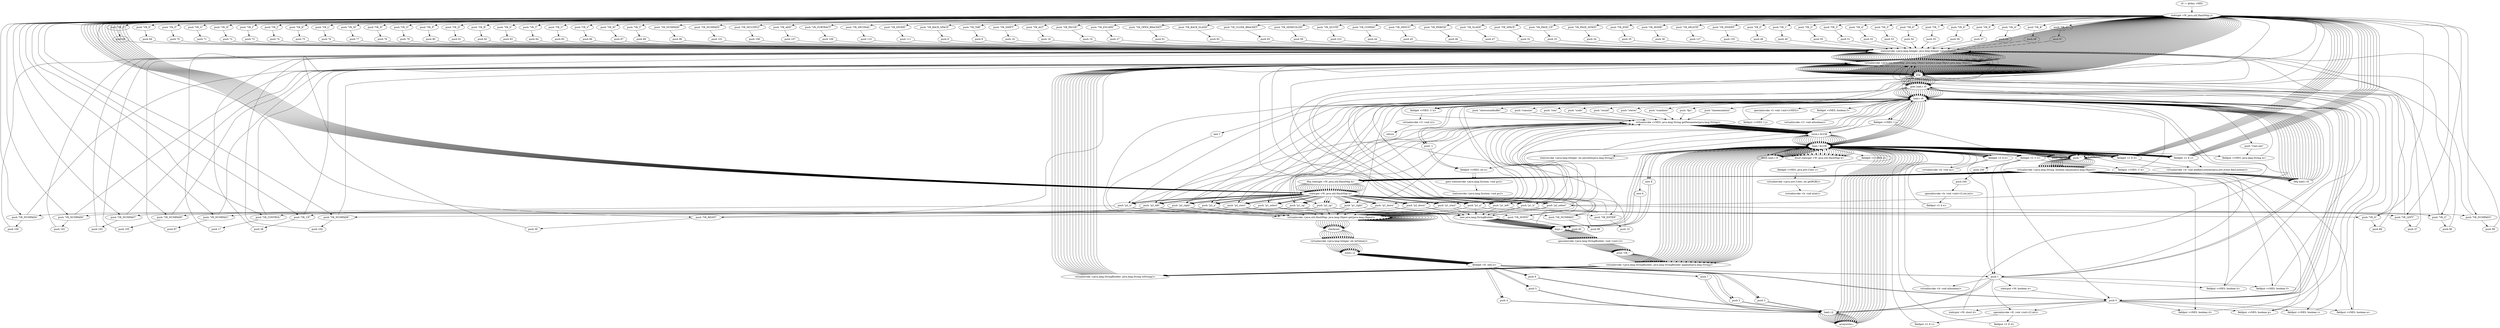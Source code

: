 digraph "" {
    "r0 := @this: vNES"
    "staticget <W: java.util.HashMap j>"
    "r0 := @this: vNES"->"staticget <W: java.util.HashMap j>";
    "push \"VK_SPACE\""
    "staticget <W: java.util.HashMap j>"->"push \"VK_SPACE\"";
    "push 32"
    "push \"VK_SPACE\""->"push 32";
    "staticinvoke <java.lang.Integer: java.lang.Integer valueOf(int)>"
    "push 32"->"staticinvoke <java.lang.Integer: java.lang.Integer valueOf(int)>";
    "virtualinvoke <java.util.HashMap: java.lang.Object put(java.lang.Object,java.lang.Object)>"
    "staticinvoke <java.lang.Integer: java.lang.Integer valueOf(int)>"->"virtualinvoke <java.util.HashMap: java.lang.Object put(java.lang.Object,java.lang.Object)>";
    "pop"
    "virtualinvoke <java.util.HashMap: java.lang.Object put(java.lang.Object,java.lang.Object)>"->"pop";
    "pop"->"staticget <W: java.util.HashMap j>";
    "push \"VK_PAGE_UP\""
    "staticget <W: java.util.HashMap j>"->"push \"VK_PAGE_UP\"";
    "push 33"
    "push \"VK_PAGE_UP\""->"push 33";
    "push 33"->"staticinvoke <java.lang.Integer: java.lang.Integer valueOf(int)>";
    "staticinvoke <java.lang.Integer: java.lang.Integer valueOf(int)>"->"virtualinvoke <java.util.HashMap: java.lang.Object put(java.lang.Object,java.lang.Object)>";
    "virtualinvoke <java.util.HashMap: java.lang.Object put(java.lang.Object,java.lang.Object)>"->"pop";
    "pop"->"staticget <W: java.util.HashMap j>";
    "push \"VK_PAGE_DOWN\""
    "staticget <W: java.util.HashMap j>"->"push \"VK_PAGE_DOWN\"";
    "push 34"
    "push \"VK_PAGE_DOWN\""->"push 34";
    "push 34"->"staticinvoke <java.lang.Integer: java.lang.Integer valueOf(int)>";
    "staticinvoke <java.lang.Integer: java.lang.Integer valueOf(int)>"->"virtualinvoke <java.util.HashMap: java.lang.Object put(java.lang.Object,java.lang.Object)>";
    "virtualinvoke <java.util.HashMap: java.lang.Object put(java.lang.Object,java.lang.Object)>"->"pop";
    "pop"->"staticget <W: java.util.HashMap j>";
    "push \"VK_END\""
    "staticget <W: java.util.HashMap j>"->"push \"VK_END\"";
    "push 35"
    "push \"VK_END\""->"push 35";
    "push 35"->"staticinvoke <java.lang.Integer: java.lang.Integer valueOf(int)>";
    "staticinvoke <java.lang.Integer: java.lang.Integer valueOf(int)>"->"virtualinvoke <java.util.HashMap: java.lang.Object put(java.lang.Object,java.lang.Object)>";
    "virtualinvoke <java.util.HashMap: java.lang.Object put(java.lang.Object,java.lang.Object)>"->"pop";
    "pop"->"staticget <W: java.util.HashMap j>";
    "push \"VK_HOME\""
    "staticget <W: java.util.HashMap j>"->"push \"VK_HOME\"";
    "push 36"
    "push \"VK_HOME\""->"push 36";
    "push 36"->"staticinvoke <java.lang.Integer: java.lang.Integer valueOf(int)>";
    "staticinvoke <java.lang.Integer: java.lang.Integer valueOf(int)>"->"virtualinvoke <java.util.HashMap: java.lang.Object put(java.lang.Object,java.lang.Object)>";
    "virtualinvoke <java.util.HashMap: java.lang.Object put(java.lang.Object,java.lang.Object)>"->"pop";
    "pop"->"staticget <W: java.util.HashMap j>";
    "push \"VK_DELETE\""
    "staticget <W: java.util.HashMap j>"->"push \"VK_DELETE\"";
    "push 127"
    "push \"VK_DELETE\""->"push 127";
    "push 127"->"staticinvoke <java.lang.Integer: java.lang.Integer valueOf(int)>";
    "staticinvoke <java.lang.Integer: java.lang.Integer valueOf(int)>"->"virtualinvoke <java.util.HashMap: java.lang.Object put(java.lang.Object,java.lang.Object)>";
    "virtualinvoke <java.util.HashMap: java.lang.Object put(java.lang.Object,java.lang.Object)>"->"pop";
    "pop"->"staticget <W: java.util.HashMap j>";
    "push \"VK_INSERT\""
    "staticget <W: java.util.HashMap j>"->"push \"VK_INSERT\"";
    "push 155"
    "push \"VK_INSERT\""->"push 155";
    "push 155"->"staticinvoke <java.lang.Integer: java.lang.Integer valueOf(int)>";
    "staticinvoke <java.lang.Integer: java.lang.Integer valueOf(int)>"->"virtualinvoke <java.util.HashMap: java.lang.Object put(java.lang.Object,java.lang.Object)>";
    "virtualinvoke <java.util.HashMap: java.lang.Object put(java.lang.Object,java.lang.Object)>"->"pop";
    "pop"->"staticget <W: java.util.HashMap j>";
    "push \"VK_LEFT\""
    "staticget <W: java.util.HashMap j>"->"push \"VK_LEFT\"";
    "push 37"
    "push \"VK_LEFT\""->"push 37";
    "push 37"->"staticinvoke <java.lang.Integer: java.lang.Integer valueOf(int)>";
    "staticinvoke <java.lang.Integer: java.lang.Integer valueOf(int)>"->"virtualinvoke <java.util.HashMap: java.lang.Object put(java.lang.Object,java.lang.Object)>";
    "virtualinvoke <java.util.HashMap: java.lang.Object put(java.lang.Object,java.lang.Object)>"->"pop";
    "pop"->"staticget <W: java.util.HashMap j>";
    "push \"VK_UP\""
    "staticget <W: java.util.HashMap j>"->"push \"VK_UP\"";
    "push 38"
    "push \"VK_UP\""->"push 38";
    "push 38"->"staticinvoke <java.lang.Integer: java.lang.Integer valueOf(int)>";
    "staticinvoke <java.lang.Integer: java.lang.Integer valueOf(int)>"->"virtualinvoke <java.util.HashMap: java.lang.Object put(java.lang.Object,java.lang.Object)>";
    "virtualinvoke <java.util.HashMap: java.lang.Object put(java.lang.Object,java.lang.Object)>"->"pop";
    "pop"->"staticget <W: java.util.HashMap j>";
    "push \"VK_RIGHT\""
    "staticget <W: java.util.HashMap j>"->"push \"VK_RIGHT\"";
    "push 39"
    "push \"VK_RIGHT\""->"push 39";
    "push 39"->"staticinvoke <java.lang.Integer: java.lang.Integer valueOf(int)>";
    "staticinvoke <java.lang.Integer: java.lang.Integer valueOf(int)>"->"virtualinvoke <java.util.HashMap: java.lang.Object put(java.lang.Object,java.lang.Object)>";
    "virtualinvoke <java.util.HashMap: java.lang.Object put(java.lang.Object,java.lang.Object)>"->"pop";
    "pop"->"staticget <W: java.util.HashMap j>";
    "push \"VK_DOWN\""
    "staticget <W: java.util.HashMap j>"->"push \"VK_DOWN\"";
    "push 40"
    "push \"VK_DOWN\""->"push 40";
    "push 40"->"staticinvoke <java.lang.Integer: java.lang.Integer valueOf(int)>";
    "staticinvoke <java.lang.Integer: java.lang.Integer valueOf(int)>"->"virtualinvoke <java.util.HashMap: java.lang.Object put(java.lang.Object,java.lang.Object)>";
    "virtualinvoke <java.util.HashMap: java.lang.Object put(java.lang.Object,java.lang.Object)>"->"pop";
    "pop"->"staticget <W: java.util.HashMap j>";
    "push \"VK_0\""
    "staticget <W: java.util.HashMap j>"->"push \"VK_0\"";
    "push 48"
    "push \"VK_0\""->"push 48";
    "push 48"->"staticinvoke <java.lang.Integer: java.lang.Integer valueOf(int)>";
    "staticinvoke <java.lang.Integer: java.lang.Integer valueOf(int)>"->"virtualinvoke <java.util.HashMap: java.lang.Object put(java.lang.Object,java.lang.Object)>";
    "virtualinvoke <java.util.HashMap: java.lang.Object put(java.lang.Object,java.lang.Object)>"->"pop";
    "pop"->"staticget <W: java.util.HashMap j>";
    "push \"VK_1\""
    "staticget <W: java.util.HashMap j>"->"push \"VK_1\"";
    "push 49"
    "push \"VK_1\""->"push 49";
    "push 49"->"staticinvoke <java.lang.Integer: java.lang.Integer valueOf(int)>";
    "staticinvoke <java.lang.Integer: java.lang.Integer valueOf(int)>"->"virtualinvoke <java.util.HashMap: java.lang.Object put(java.lang.Object,java.lang.Object)>";
    "virtualinvoke <java.util.HashMap: java.lang.Object put(java.lang.Object,java.lang.Object)>"->"pop";
    "pop"->"staticget <W: java.util.HashMap j>";
    "push \"VK_2\""
    "staticget <W: java.util.HashMap j>"->"push \"VK_2\"";
    "push 50"
    "push \"VK_2\""->"push 50";
    "push 50"->"staticinvoke <java.lang.Integer: java.lang.Integer valueOf(int)>";
    "staticinvoke <java.lang.Integer: java.lang.Integer valueOf(int)>"->"virtualinvoke <java.util.HashMap: java.lang.Object put(java.lang.Object,java.lang.Object)>";
    "virtualinvoke <java.util.HashMap: java.lang.Object put(java.lang.Object,java.lang.Object)>"->"pop";
    "pop"->"staticget <W: java.util.HashMap j>";
    "push \"VK_3\""
    "staticget <W: java.util.HashMap j>"->"push \"VK_3\"";
    "push 51"
    "push \"VK_3\""->"push 51";
    "push 51"->"staticinvoke <java.lang.Integer: java.lang.Integer valueOf(int)>";
    "staticinvoke <java.lang.Integer: java.lang.Integer valueOf(int)>"->"virtualinvoke <java.util.HashMap: java.lang.Object put(java.lang.Object,java.lang.Object)>";
    "virtualinvoke <java.util.HashMap: java.lang.Object put(java.lang.Object,java.lang.Object)>"->"pop";
    "pop"->"staticget <W: java.util.HashMap j>";
    "push \"VK_4\""
    "staticget <W: java.util.HashMap j>"->"push \"VK_4\"";
    "push 52"
    "push \"VK_4\""->"push 52";
    "push 52"->"staticinvoke <java.lang.Integer: java.lang.Integer valueOf(int)>";
    "staticinvoke <java.lang.Integer: java.lang.Integer valueOf(int)>"->"virtualinvoke <java.util.HashMap: java.lang.Object put(java.lang.Object,java.lang.Object)>";
    "virtualinvoke <java.util.HashMap: java.lang.Object put(java.lang.Object,java.lang.Object)>"->"pop";
    "pop"->"staticget <W: java.util.HashMap j>";
    "push \"VK_5\""
    "staticget <W: java.util.HashMap j>"->"push \"VK_5\"";
    "push 53"
    "push \"VK_5\""->"push 53";
    "push 53"->"staticinvoke <java.lang.Integer: java.lang.Integer valueOf(int)>";
    "staticinvoke <java.lang.Integer: java.lang.Integer valueOf(int)>"->"virtualinvoke <java.util.HashMap: java.lang.Object put(java.lang.Object,java.lang.Object)>";
    "virtualinvoke <java.util.HashMap: java.lang.Object put(java.lang.Object,java.lang.Object)>"->"pop";
    "pop"->"staticget <W: java.util.HashMap j>";
    "push \"VK_6\""
    "staticget <W: java.util.HashMap j>"->"push \"VK_6\"";
    "push 54"
    "push \"VK_6\""->"push 54";
    "push 54"->"staticinvoke <java.lang.Integer: java.lang.Integer valueOf(int)>";
    "staticinvoke <java.lang.Integer: java.lang.Integer valueOf(int)>"->"virtualinvoke <java.util.HashMap: java.lang.Object put(java.lang.Object,java.lang.Object)>";
    "virtualinvoke <java.util.HashMap: java.lang.Object put(java.lang.Object,java.lang.Object)>"->"pop";
    "pop"->"staticget <W: java.util.HashMap j>";
    "push \"VK_7\""
    "staticget <W: java.util.HashMap j>"->"push \"VK_7\"";
    "push 55"
    "push \"VK_7\""->"push 55";
    "push 55"->"staticinvoke <java.lang.Integer: java.lang.Integer valueOf(int)>";
    "staticinvoke <java.lang.Integer: java.lang.Integer valueOf(int)>"->"virtualinvoke <java.util.HashMap: java.lang.Object put(java.lang.Object,java.lang.Object)>";
    "virtualinvoke <java.util.HashMap: java.lang.Object put(java.lang.Object,java.lang.Object)>"->"pop";
    "pop"->"staticget <W: java.util.HashMap j>";
    "push \"VK_8\""
    "staticget <W: java.util.HashMap j>"->"push \"VK_8\"";
    "push 56"
    "push \"VK_8\""->"push 56";
    "push 56"->"staticinvoke <java.lang.Integer: java.lang.Integer valueOf(int)>";
    "staticinvoke <java.lang.Integer: java.lang.Integer valueOf(int)>"->"virtualinvoke <java.util.HashMap: java.lang.Object put(java.lang.Object,java.lang.Object)>";
    "virtualinvoke <java.util.HashMap: java.lang.Object put(java.lang.Object,java.lang.Object)>"->"pop";
    "pop"->"staticget <W: java.util.HashMap j>";
    "push \"VK_9\""
    "staticget <W: java.util.HashMap j>"->"push \"VK_9\"";
    "push 57"
    "push \"VK_9\""->"push 57";
    "push 57"->"staticinvoke <java.lang.Integer: java.lang.Integer valueOf(int)>";
    "staticinvoke <java.lang.Integer: java.lang.Integer valueOf(int)>"->"virtualinvoke <java.util.HashMap: java.lang.Object put(java.lang.Object,java.lang.Object)>";
    "virtualinvoke <java.util.HashMap: java.lang.Object put(java.lang.Object,java.lang.Object)>"->"pop";
    "pop"->"staticget <W: java.util.HashMap j>";
    "push \"VK_A\""
    "staticget <W: java.util.HashMap j>"->"push \"VK_A\"";
    "push 65"
    "push \"VK_A\""->"push 65";
    "push 65"->"staticinvoke <java.lang.Integer: java.lang.Integer valueOf(int)>";
    "staticinvoke <java.lang.Integer: java.lang.Integer valueOf(int)>"->"virtualinvoke <java.util.HashMap: java.lang.Object put(java.lang.Object,java.lang.Object)>";
    "virtualinvoke <java.util.HashMap: java.lang.Object put(java.lang.Object,java.lang.Object)>"->"pop";
    "pop"->"staticget <W: java.util.HashMap j>";
    "push \"VK_B\""
    "staticget <W: java.util.HashMap j>"->"push \"VK_B\"";
    "push 66"
    "push \"VK_B\""->"push 66";
    "push 66"->"staticinvoke <java.lang.Integer: java.lang.Integer valueOf(int)>";
    "staticinvoke <java.lang.Integer: java.lang.Integer valueOf(int)>"->"virtualinvoke <java.util.HashMap: java.lang.Object put(java.lang.Object,java.lang.Object)>";
    "virtualinvoke <java.util.HashMap: java.lang.Object put(java.lang.Object,java.lang.Object)>"->"pop";
    "pop"->"staticget <W: java.util.HashMap j>";
    "push \"VK_C\""
    "staticget <W: java.util.HashMap j>"->"push \"VK_C\"";
    "push 67"
    "push \"VK_C\""->"push 67";
    "push 67"->"staticinvoke <java.lang.Integer: java.lang.Integer valueOf(int)>";
    "staticinvoke <java.lang.Integer: java.lang.Integer valueOf(int)>"->"virtualinvoke <java.util.HashMap: java.lang.Object put(java.lang.Object,java.lang.Object)>";
    "virtualinvoke <java.util.HashMap: java.lang.Object put(java.lang.Object,java.lang.Object)>"->"pop";
    "pop"->"staticget <W: java.util.HashMap j>";
    "push \"VK_D\""
    "staticget <W: java.util.HashMap j>"->"push \"VK_D\"";
    "push 68"
    "push \"VK_D\""->"push 68";
    "push 68"->"staticinvoke <java.lang.Integer: java.lang.Integer valueOf(int)>";
    "staticinvoke <java.lang.Integer: java.lang.Integer valueOf(int)>"->"virtualinvoke <java.util.HashMap: java.lang.Object put(java.lang.Object,java.lang.Object)>";
    "virtualinvoke <java.util.HashMap: java.lang.Object put(java.lang.Object,java.lang.Object)>"->"pop";
    "pop"->"staticget <W: java.util.HashMap j>";
    "push \"VK_E\""
    "staticget <W: java.util.HashMap j>"->"push \"VK_E\"";
    "push 69"
    "push \"VK_E\""->"push 69";
    "push 69"->"staticinvoke <java.lang.Integer: java.lang.Integer valueOf(int)>";
    "staticinvoke <java.lang.Integer: java.lang.Integer valueOf(int)>"->"virtualinvoke <java.util.HashMap: java.lang.Object put(java.lang.Object,java.lang.Object)>";
    "virtualinvoke <java.util.HashMap: java.lang.Object put(java.lang.Object,java.lang.Object)>"->"pop";
    "pop"->"staticget <W: java.util.HashMap j>";
    "push \"VK_F\""
    "staticget <W: java.util.HashMap j>"->"push \"VK_F\"";
    "push 70"
    "push \"VK_F\""->"push 70";
    "push 70"->"staticinvoke <java.lang.Integer: java.lang.Integer valueOf(int)>";
    "staticinvoke <java.lang.Integer: java.lang.Integer valueOf(int)>"->"virtualinvoke <java.util.HashMap: java.lang.Object put(java.lang.Object,java.lang.Object)>";
    "virtualinvoke <java.util.HashMap: java.lang.Object put(java.lang.Object,java.lang.Object)>"->"pop";
    "pop"->"staticget <W: java.util.HashMap j>";
    "push \"VK_G\""
    "staticget <W: java.util.HashMap j>"->"push \"VK_G\"";
    "push 71"
    "push \"VK_G\""->"push 71";
    "push 71"->"staticinvoke <java.lang.Integer: java.lang.Integer valueOf(int)>";
    "staticinvoke <java.lang.Integer: java.lang.Integer valueOf(int)>"->"virtualinvoke <java.util.HashMap: java.lang.Object put(java.lang.Object,java.lang.Object)>";
    "virtualinvoke <java.util.HashMap: java.lang.Object put(java.lang.Object,java.lang.Object)>"->"pop";
    "pop"->"staticget <W: java.util.HashMap j>";
    "push \"VK_H\""
    "staticget <W: java.util.HashMap j>"->"push \"VK_H\"";
    "push 72"
    "push \"VK_H\""->"push 72";
    "push 72"->"staticinvoke <java.lang.Integer: java.lang.Integer valueOf(int)>";
    "staticinvoke <java.lang.Integer: java.lang.Integer valueOf(int)>"->"virtualinvoke <java.util.HashMap: java.lang.Object put(java.lang.Object,java.lang.Object)>";
    "virtualinvoke <java.util.HashMap: java.lang.Object put(java.lang.Object,java.lang.Object)>"->"pop";
    "pop"->"staticget <W: java.util.HashMap j>";
    "push \"VK_I\""
    "staticget <W: java.util.HashMap j>"->"push \"VK_I\"";
    "push 73"
    "push \"VK_I\""->"push 73";
    "push 73"->"staticinvoke <java.lang.Integer: java.lang.Integer valueOf(int)>";
    "staticinvoke <java.lang.Integer: java.lang.Integer valueOf(int)>"->"virtualinvoke <java.util.HashMap: java.lang.Object put(java.lang.Object,java.lang.Object)>";
    "virtualinvoke <java.util.HashMap: java.lang.Object put(java.lang.Object,java.lang.Object)>"->"pop";
    "pop"->"staticget <W: java.util.HashMap j>";
    "push \"VK_J\""
    "staticget <W: java.util.HashMap j>"->"push \"VK_J\"";
    "push 74"
    "push \"VK_J\""->"push 74";
    "push 74"->"staticinvoke <java.lang.Integer: java.lang.Integer valueOf(int)>";
    "staticinvoke <java.lang.Integer: java.lang.Integer valueOf(int)>"->"virtualinvoke <java.util.HashMap: java.lang.Object put(java.lang.Object,java.lang.Object)>";
    "virtualinvoke <java.util.HashMap: java.lang.Object put(java.lang.Object,java.lang.Object)>"->"pop";
    "pop"->"staticget <W: java.util.HashMap j>";
    "push \"VK_K\""
    "staticget <W: java.util.HashMap j>"->"push \"VK_K\"";
    "push 75"
    "push \"VK_K\""->"push 75";
    "push 75"->"staticinvoke <java.lang.Integer: java.lang.Integer valueOf(int)>";
    "staticinvoke <java.lang.Integer: java.lang.Integer valueOf(int)>"->"virtualinvoke <java.util.HashMap: java.lang.Object put(java.lang.Object,java.lang.Object)>";
    "virtualinvoke <java.util.HashMap: java.lang.Object put(java.lang.Object,java.lang.Object)>"->"pop";
    "pop"->"staticget <W: java.util.HashMap j>";
    "push \"VK_L\""
    "staticget <W: java.util.HashMap j>"->"push \"VK_L\"";
    "push 76"
    "push \"VK_L\""->"push 76";
    "push 76"->"staticinvoke <java.lang.Integer: java.lang.Integer valueOf(int)>";
    "staticinvoke <java.lang.Integer: java.lang.Integer valueOf(int)>"->"virtualinvoke <java.util.HashMap: java.lang.Object put(java.lang.Object,java.lang.Object)>";
    "virtualinvoke <java.util.HashMap: java.lang.Object put(java.lang.Object,java.lang.Object)>"->"pop";
    "pop"->"staticget <W: java.util.HashMap j>";
    "push \"VK_M\""
    "staticget <W: java.util.HashMap j>"->"push \"VK_M\"";
    "push 77"
    "push \"VK_M\""->"push 77";
    "push 77"->"staticinvoke <java.lang.Integer: java.lang.Integer valueOf(int)>";
    "staticinvoke <java.lang.Integer: java.lang.Integer valueOf(int)>"->"virtualinvoke <java.util.HashMap: java.lang.Object put(java.lang.Object,java.lang.Object)>";
    "virtualinvoke <java.util.HashMap: java.lang.Object put(java.lang.Object,java.lang.Object)>"->"pop";
    "pop"->"staticget <W: java.util.HashMap j>";
    "push \"VK_N\""
    "staticget <W: java.util.HashMap j>"->"push \"VK_N\"";
    "push 78"
    "push \"VK_N\""->"push 78";
    "push 78"->"staticinvoke <java.lang.Integer: java.lang.Integer valueOf(int)>";
    "staticinvoke <java.lang.Integer: java.lang.Integer valueOf(int)>"->"virtualinvoke <java.util.HashMap: java.lang.Object put(java.lang.Object,java.lang.Object)>";
    "virtualinvoke <java.util.HashMap: java.lang.Object put(java.lang.Object,java.lang.Object)>"->"pop";
    "pop"->"staticget <W: java.util.HashMap j>";
    "push \"VK_O\""
    "staticget <W: java.util.HashMap j>"->"push \"VK_O\"";
    "push 79"
    "push \"VK_O\""->"push 79";
    "push 79"->"staticinvoke <java.lang.Integer: java.lang.Integer valueOf(int)>";
    "staticinvoke <java.lang.Integer: java.lang.Integer valueOf(int)>"->"virtualinvoke <java.util.HashMap: java.lang.Object put(java.lang.Object,java.lang.Object)>";
    "virtualinvoke <java.util.HashMap: java.lang.Object put(java.lang.Object,java.lang.Object)>"->"pop";
    "pop"->"staticget <W: java.util.HashMap j>";
    "push \"VK_P\""
    "staticget <W: java.util.HashMap j>"->"push \"VK_P\"";
    "push 80"
    "push \"VK_P\""->"push 80";
    "push 80"->"staticinvoke <java.lang.Integer: java.lang.Integer valueOf(int)>";
    "staticinvoke <java.lang.Integer: java.lang.Integer valueOf(int)>"->"virtualinvoke <java.util.HashMap: java.lang.Object put(java.lang.Object,java.lang.Object)>";
    "virtualinvoke <java.util.HashMap: java.lang.Object put(java.lang.Object,java.lang.Object)>"->"pop";
    "pop"->"staticget <W: java.util.HashMap j>";
    "push \"VK_Q\""
    "staticget <W: java.util.HashMap j>"->"push \"VK_Q\"";
    "push 81"
    "push \"VK_Q\""->"push 81";
    "push 81"->"staticinvoke <java.lang.Integer: java.lang.Integer valueOf(int)>";
    "staticinvoke <java.lang.Integer: java.lang.Integer valueOf(int)>"->"virtualinvoke <java.util.HashMap: java.lang.Object put(java.lang.Object,java.lang.Object)>";
    "virtualinvoke <java.util.HashMap: java.lang.Object put(java.lang.Object,java.lang.Object)>"->"pop";
    "pop"->"staticget <W: java.util.HashMap j>";
    "push \"VK_R\""
    "staticget <W: java.util.HashMap j>"->"push \"VK_R\"";
    "push 82"
    "push \"VK_R\""->"push 82";
    "push 82"->"staticinvoke <java.lang.Integer: java.lang.Integer valueOf(int)>";
    "staticinvoke <java.lang.Integer: java.lang.Integer valueOf(int)>"->"virtualinvoke <java.util.HashMap: java.lang.Object put(java.lang.Object,java.lang.Object)>";
    "virtualinvoke <java.util.HashMap: java.lang.Object put(java.lang.Object,java.lang.Object)>"->"pop";
    "pop"->"staticget <W: java.util.HashMap j>";
    "push \"VK_S\""
    "staticget <W: java.util.HashMap j>"->"push \"VK_S\"";
    "push 83"
    "push \"VK_S\""->"push 83";
    "push 83"->"staticinvoke <java.lang.Integer: java.lang.Integer valueOf(int)>";
    "staticinvoke <java.lang.Integer: java.lang.Integer valueOf(int)>"->"virtualinvoke <java.util.HashMap: java.lang.Object put(java.lang.Object,java.lang.Object)>";
    "virtualinvoke <java.util.HashMap: java.lang.Object put(java.lang.Object,java.lang.Object)>"->"pop";
    "pop"->"staticget <W: java.util.HashMap j>";
    "push \"VK_T\""
    "staticget <W: java.util.HashMap j>"->"push \"VK_T\"";
    "push 84"
    "push \"VK_T\""->"push 84";
    "push 84"->"staticinvoke <java.lang.Integer: java.lang.Integer valueOf(int)>";
    "staticinvoke <java.lang.Integer: java.lang.Integer valueOf(int)>"->"virtualinvoke <java.util.HashMap: java.lang.Object put(java.lang.Object,java.lang.Object)>";
    "virtualinvoke <java.util.HashMap: java.lang.Object put(java.lang.Object,java.lang.Object)>"->"pop";
    "pop"->"staticget <W: java.util.HashMap j>";
    "push \"VK_U\""
    "staticget <W: java.util.HashMap j>"->"push \"VK_U\"";
    "push 85"
    "push \"VK_U\""->"push 85";
    "push 85"->"staticinvoke <java.lang.Integer: java.lang.Integer valueOf(int)>";
    "staticinvoke <java.lang.Integer: java.lang.Integer valueOf(int)>"->"virtualinvoke <java.util.HashMap: java.lang.Object put(java.lang.Object,java.lang.Object)>";
    "virtualinvoke <java.util.HashMap: java.lang.Object put(java.lang.Object,java.lang.Object)>"->"pop";
    "pop"->"staticget <W: java.util.HashMap j>";
    "push \"VK_V\""
    "staticget <W: java.util.HashMap j>"->"push \"VK_V\"";
    "push 86"
    "push \"VK_V\""->"push 86";
    "push 86"->"staticinvoke <java.lang.Integer: java.lang.Integer valueOf(int)>";
    "staticinvoke <java.lang.Integer: java.lang.Integer valueOf(int)>"->"virtualinvoke <java.util.HashMap: java.lang.Object put(java.lang.Object,java.lang.Object)>";
    "virtualinvoke <java.util.HashMap: java.lang.Object put(java.lang.Object,java.lang.Object)>"->"pop";
    "pop"->"staticget <W: java.util.HashMap j>";
    "push \"VK_W\""
    "staticget <W: java.util.HashMap j>"->"push \"VK_W\"";
    "push 87"
    "push \"VK_W\""->"push 87";
    "push 87"->"staticinvoke <java.lang.Integer: java.lang.Integer valueOf(int)>";
    "staticinvoke <java.lang.Integer: java.lang.Integer valueOf(int)>"->"virtualinvoke <java.util.HashMap: java.lang.Object put(java.lang.Object,java.lang.Object)>";
    "virtualinvoke <java.util.HashMap: java.lang.Object put(java.lang.Object,java.lang.Object)>"->"pop";
    "pop"->"staticget <W: java.util.HashMap j>";
    "push \"VK_X\""
    "staticget <W: java.util.HashMap j>"->"push \"VK_X\"";
    "push 88"
    "push \"VK_X\""->"push 88";
    "push 88"->"staticinvoke <java.lang.Integer: java.lang.Integer valueOf(int)>";
    "staticinvoke <java.lang.Integer: java.lang.Integer valueOf(int)>"->"virtualinvoke <java.util.HashMap: java.lang.Object put(java.lang.Object,java.lang.Object)>";
    "virtualinvoke <java.util.HashMap: java.lang.Object put(java.lang.Object,java.lang.Object)>"->"pop";
    "pop"->"staticget <W: java.util.HashMap j>";
    "push \"VK_Y\""
    "staticget <W: java.util.HashMap j>"->"push \"VK_Y\"";
    "push 89"
    "push \"VK_Y\""->"push 89";
    "push 89"->"staticinvoke <java.lang.Integer: java.lang.Integer valueOf(int)>";
    "staticinvoke <java.lang.Integer: java.lang.Integer valueOf(int)>"->"virtualinvoke <java.util.HashMap: java.lang.Object put(java.lang.Object,java.lang.Object)>";
    "virtualinvoke <java.util.HashMap: java.lang.Object put(java.lang.Object,java.lang.Object)>"->"pop";
    "pop"->"staticget <W: java.util.HashMap j>";
    "push \"VK_Z\""
    "staticget <W: java.util.HashMap j>"->"push \"VK_Z\"";
    "push 90"
    "push \"VK_Z\""->"push 90";
    "push 90"->"staticinvoke <java.lang.Integer: java.lang.Integer valueOf(int)>";
    "staticinvoke <java.lang.Integer: java.lang.Integer valueOf(int)>"->"virtualinvoke <java.util.HashMap: java.lang.Object put(java.lang.Object,java.lang.Object)>";
    "virtualinvoke <java.util.HashMap: java.lang.Object put(java.lang.Object,java.lang.Object)>"->"pop";
    "pop"->"staticget <W: java.util.HashMap j>";
    "push \"VK_NUMPAD0\""
    "staticget <W: java.util.HashMap j>"->"push \"VK_NUMPAD0\"";
    "push 96"
    "push \"VK_NUMPAD0\""->"push 96";
    "push 96"->"staticinvoke <java.lang.Integer: java.lang.Integer valueOf(int)>";
    "staticinvoke <java.lang.Integer: java.lang.Integer valueOf(int)>"->"virtualinvoke <java.util.HashMap: java.lang.Object put(java.lang.Object,java.lang.Object)>";
    "virtualinvoke <java.util.HashMap: java.lang.Object put(java.lang.Object,java.lang.Object)>"->"pop";
    "pop"->"staticget <W: java.util.HashMap j>";
    "push \"VK_NUMPAD1\""
    "staticget <W: java.util.HashMap j>"->"push \"VK_NUMPAD1\"";
    "push 97"
    "push \"VK_NUMPAD1\""->"push 97";
    "push 97"->"staticinvoke <java.lang.Integer: java.lang.Integer valueOf(int)>";
    "staticinvoke <java.lang.Integer: java.lang.Integer valueOf(int)>"->"virtualinvoke <java.util.HashMap: java.lang.Object put(java.lang.Object,java.lang.Object)>";
    "virtualinvoke <java.util.HashMap: java.lang.Object put(java.lang.Object,java.lang.Object)>"->"pop";
    "pop"->"staticget <W: java.util.HashMap j>";
    "push \"VK_NUMPAD2\""
    "staticget <W: java.util.HashMap j>"->"push \"VK_NUMPAD2\"";
    "push 98"
    "push \"VK_NUMPAD2\""->"push 98";
    "push 98"->"staticinvoke <java.lang.Integer: java.lang.Integer valueOf(int)>";
    "staticinvoke <java.lang.Integer: java.lang.Integer valueOf(int)>"->"virtualinvoke <java.util.HashMap: java.lang.Object put(java.lang.Object,java.lang.Object)>";
    "virtualinvoke <java.util.HashMap: java.lang.Object put(java.lang.Object,java.lang.Object)>"->"pop";
    "pop"->"staticget <W: java.util.HashMap j>";
    "push \"VK_NUMPAD3\""
    "staticget <W: java.util.HashMap j>"->"push \"VK_NUMPAD3\"";
    "push 99"
    "push \"VK_NUMPAD3\""->"push 99";
    "push 99"->"staticinvoke <java.lang.Integer: java.lang.Integer valueOf(int)>";
    "staticinvoke <java.lang.Integer: java.lang.Integer valueOf(int)>"->"virtualinvoke <java.util.HashMap: java.lang.Object put(java.lang.Object,java.lang.Object)>";
    "virtualinvoke <java.util.HashMap: java.lang.Object put(java.lang.Object,java.lang.Object)>"->"pop";
    "pop"->"staticget <W: java.util.HashMap j>";
    "push \"VK_NUMPAD4\""
    "staticget <W: java.util.HashMap j>"->"push \"VK_NUMPAD4\"";
    "push 100"
    "push \"VK_NUMPAD4\""->"push 100";
    "push 100"->"staticinvoke <java.lang.Integer: java.lang.Integer valueOf(int)>";
    "staticinvoke <java.lang.Integer: java.lang.Integer valueOf(int)>"->"virtualinvoke <java.util.HashMap: java.lang.Object put(java.lang.Object,java.lang.Object)>";
    "virtualinvoke <java.util.HashMap: java.lang.Object put(java.lang.Object,java.lang.Object)>"->"pop";
    "pop"->"staticget <W: java.util.HashMap j>";
    "push \"VK_NUMPAD5\""
    "staticget <W: java.util.HashMap j>"->"push \"VK_NUMPAD5\"";
    "push 101"
    "push \"VK_NUMPAD5\""->"push 101";
    "push 101"->"staticinvoke <java.lang.Integer: java.lang.Integer valueOf(int)>";
    "staticinvoke <java.lang.Integer: java.lang.Integer valueOf(int)>"->"virtualinvoke <java.util.HashMap: java.lang.Object put(java.lang.Object,java.lang.Object)>";
    "virtualinvoke <java.util.HashMap: java.lang.Object put(java.lang.Object,java.lang.Object)>"->"pop";
    "pop"->"staticget <W: java.util.HashMap j>";
    "push \"VK_NUMPAD6\""
    "staticget <W: java.util.HashMap j>"->"push \"VK_NUMPAD6\"";
    "push 102"
    "push \"VK_NUMPAD6\""->"push 102";
    "push 102"->"staticinvoke <java.lang.Integer: java.lang.Integer valueOf(int)>";
    "staticinvoke <java.lang.Integer: java.lang.Integer valueOf(int)>"->"virtualinvoke <java.util.HashMap: java.lang.Object put(java.lang.Object,java.lang.Object)>";
    "virtualinvoke <java.util.HashMap: java.lang.Object put(java.lang.Object,java.lang.Object)>"->"pop";
    "pop"->"staticget <W: java.util.HashMap j>";
    "push \"VK_NUMPAD7\""
    "staticget <W: java.util.HashMap j>"->"push \"VK_NUMPAD7\"";
    "push 103"
    "push \"VK_NUMPAD7\""->"push 103";
    "push 103"->"staticinvoke <java.lang.Integer: java.lang.Integer valueOf(int)>";
    "staticinvoke <java.lang.Integer: java.lang.Integer valueOf(int)>"->"virtualinvoke <java.util.HashMap: java.lang.Object put(java.lang.Object,java.lang.Object)>";
    "virtualinvoke <java.util.HashMap: java.lang.Object put(java.lang.Object,java.lang.Object)>"->"pop";
    "pop"->"staticget <W: java.util.HashMap j>";
    "push \"VK_NUMPAD8\""
    "staticget <W: java.util.HashMap j>"->"push \"VK_NUMPAD8\"";
    "push 104"
    "push \"VK_NUMPAD8\""->"push 104";
    "push 104"->"staticinvoke <java.lang.Integer: java.lang.Integer valueOf(int)>";
    "staticinvoke <java.lang.Integer: java.lang.Integer valueOf(int)>"->"virtualinvoke <java.util.HashMap: java.lang.Object put(java.lang.Object,java.lang.Object)>";
    "virtualinvoke <java.util.HashMap: java.lang.Object put(java.lang.Object,java.lang.Object)>"->"pop";
    "pop"->"staticget <W: java.util.HashMap j>";
    "push \"VK_NUMPAD9\""
    "staticget <W: java.util.HashMap j>"->"push \"VK_NUMPAD9\"";
    "push 105"
    "push \"VK_NUMPAD9\""->"push 105";
    "push 105"->"staticinvoke <java.lang.Integer: java.lang.Integer valueOf(int)>";
    "staticinvoke <java.lang.Integer: java.lang.Integer valueOf(int)>"->"virtualinvoke <java.util.HashMap: java.lang.Object put(java.lang.Object,java.lang.Object)>";
    "virtualinvoke <java.util.HashMap: java.lang.Object put(java.lang.Object,java.lang.Object)>"->"pop";
    "pop"->"staticget <W: java.util.HashMap j>";
    "push \"VK_MULTIPLY\""
    "staticget <W: java.util.HashMap j>"->"push \"VK_MULTIPLY\"";
    "push 106"
    "push \"VK_MULTIPLY\""->"push 106";
    "push 106"->"staticinvoke <java.lang.Integer: java.lang.Integer valueOf(int)>";
    "staticinvoke <java.lang.Integer: java.lang.Integer valueOf(int)>"->"virtualinvoke <java.util.HashMap: java.lang.Object put(java.lang.Object,java.lang.Object)>";
    "virtualinvoke <java.util.HashMap: java.lang.Object put(java.lang.Object,java.lang.Object)>"->"pop";
    "pop"->"staticget <W: java.util.HashMap j>";
    "push \"VK_ADD\""
    "staticget <W: java.util.HashMap j>"->"push \"VK_ADD\"";
    "push 107"
    "push \"VK_ADD\""->"push 107";
    "push 107"->"staticinvoke <java.lang.Integer: java.lang.Integer valueOf(int)>";
    "staticinvoke <java.lang.Integer: java.lang.Integer valueOf(int)>"->"virtualinvoke <java.util.HashMap: java.lang.Object put(java.lang.Object,java.lang.Object)>";
    "virtualinvoke <java.util.HashMap: java.lang.Object put(java.lang.Object,java.lang.Object)>"->"pop";
    "pop"->"staticget <W: java.util.HashMap j>";
    "push \"VK_SUBTRACT\""
    "staticget <W: java.util.HashMap j>"->"push \"VK_SUBTRACT\"";
    "push 109"
    "push \"VK_SUBTRACT\""->"push 109";
    "push 109"->"staticinvoke <java.lang.Integer: java.lang.Integer valueOf(int)>";
    "staticinvoke <java.lang.Integer: java.lang.Integer valueOf(int)>"->"virtualinvoke <java.util.HashMap: java.lang.Object put(java.lang.Object,java.lang.Object)>";
    "virtualinvoke <java.util.HashMap: java.lang.Object put(java.lang.Object,java.lang.Object)>"->"pop";
    "pop"->"staticget <W: java.util.HashMap j>";
    "push \"VK_DECIMAL\""
    "staticget <W: java.util.HashMap j>"->"push \"VK_DECIMAL\"";
    "push 110"
    "push \"VK_DECIMAL\""->"push 110";
    "push 110"->"staticinvoke <java.lang.Integer: java.lang.Integer valueOf(int)>";
    "staticinvoke <java.lang.Integer: java.lang.Integer valueOf(int)>"->"virtualinvoke <java.util.HashMap: java.lang.Object put(java.lang.Object,java.lang.Object)>";
    "virtualinvoke <java.util.HashMap: java.lang.Object put(java.lang.Object,java.lang.Object)>"->"pop";
    "pop"->"staticget <W: java.util.HashMap j>";
    "push \"VK_DIVIDE\""
    "staticget <W: java.util.HashMap j>"->"push \"VK_DIVIDE\"";
    "push 111"
    "push \"VK_DIVIDE\""->"push 111";
    "push 111"->"staticinvoke <java.lang.Integer: java.lang.Integer valueOf(int)>";
    "staticinvoke <java.lang.Integer: java.lang.Integer valueOf(int)>"->"virtualinvoke <java.util.HashMap: java.lang.Object put(java.lang.Object,java.lang.Object)>";
    "virtualinvoke <java.util.HashMap: java.lang.Object put(java.lang.Object,java.lang.Object)>"->"pop";
    "pop"->"staticget <W: java.util.HashMap j>";
    "push \"VK_BACK_SPACE\""
    "staticget <W: java.util.HashMap j>"->"push \"VK_BACK_SPACE\"";
    "push 8"
    "push \"VK_BACK_SPACE\""->"push 8";
    "push 8"->"staticinvoke <java.lang.Integer: java.lang.Integer valueOf(int)>";
    "staticinvoke <java.lang.Integer: java.lang.Integer valueOf(int)>"->"virtualinvoke <java.util.HashMap: java.lang.Object put(java.lang.Object,java.lang.Object)>";
    "virtualinvoke <java.util.HashMap: java.lang.Object put(java.lang.Object,java.lang.Object)>"->"pop";
    "pop"->"staticget <W: java.util.HashMap j>";
    "push \"VK_TAB\""
    "staticget <W: java.util.HashMap j>"->"push \"VK_TAB\"";
    "push 9"
    "push \"VK_TAB\""->"push 9";
    "push 9"->"staticinvoke <java.lang.Integer: java.lang.Integer valueOf(int)>";
    "staticinvoke <java.lang.Integer: java.lang.Integer valueOf(int)>"->"virtualinvoke <java.util.HashMap: java.lang.Object put(java.lang.Object,java.lang.Object)>";
    "virtualinvoke <java.util.HashMap: java.lang.Object put(java.lang.Object,java.lang.Object)>"->"pop";
    "pop"->"staticget <W: java.util.HashMap j>";
    "push \"VK_ENTER\""
    "staticget <W: java.util.HashMap j>"->"push \"VK_ENTER\"";
    "push 10"
    "push \"VK_ENTER\""->"push 10";
    "push 10"->"staticinvoke <java.lang.Integer: java.lang.Integer valueOf(int)>";
    "staticinvoke <java.lang.Integer: java.lang.Integer valueOf(int)>"->"virtualinvoke <java.util.HashMap: java.lang.Object put(java.lang.Object,java.lang.Object)>";
    "virtualinvoke <java.util.HashMap: java.lang.Object put(java.lang.Object,java.lang.Object)>"->"pop";
    "pop"->"staticget <W: java.util.HashMap j>";
    "push \"VK_SHIFT\""
    "staticget <W: java.util.HashMap j>"->"push \"VK_SHIFT\"";
    "push 16"
    "push \"VK_SHIFT\""->"push 16";
    "push 16"->"staticinvoke <java.lang.Integer: java.lang.Integer valueOf(int)>";
    "staticinvoke <java.lang.Integer: java.lang.Integer valueOf(int)>"->"virtualinvoke <java.util.HashMap: java.lang.Object put(java.lang.Object,java.lang.Object)>";
    "virtualinvoke <java.util.HashMap: java.lang.Object put(java.lang.Object,java.lang.Object)>"->"pop";
    "pop"->"staticget <W: java.util.HashMap j>";
    "push \"VK_CONTROL\""
    "staticget <W: java.util.HashMap j>"->"push \"VK_CONTROL\"";
    "push 17"
    "push \"VK_CONTROL\""->"push 17";
    "push 17"->"staticinvoke <java.lang.Integer: java.lang.Integer valueOf(int)>";
    "staticinvoke <java.lang.Integer: java.lang.Integer valueOf(int)>"->"virtualinvoke <java.util.HashMap: java.lang.Object put(java.lang.Object,java.lang.Object)>";
    "virtualinvoke <java.util.HashMap: java.lang.Object put(java.lang.Object,java.lang.Object)>"->"pop";
    "pop"->"staticget <W: java.util.HashMap j>";
    "push \"VK_ALT\""
    "staticget <W: java.util.HashMap j>"->"push \"VK_ALT\"";
    "push 18"
    "push \"VK_ALT\""->"push 18";
    "push 18"->"staticinvoke <java.lang.Integer: java.lang.Integer valueOf(int)>";
    "staticinvoke <java.lang.Integer: java.lang.Integer valueOf(int)>"->"virtualinvoke <java.util.HashMap: java.lang.Object put(java.lang.Object,java.lang.Object)>";
    "virtualinvoke <java.util.HashMap: java.lang.Object put(java.lang.Object,java.lang.Object)>"->"pop";
    "pop"->"staticget <W: java.util.HashMap j>";
    "push \"VK_PAUSE\""
    "staticget <W: java.util.HashMap j>"->"push \"VK_PAUSE\"";
    "push 19"
    "push \"VK_PAUSE\""->"push 19";
    "push 19"->"staticinvoke <java.lang.Integer: java.lang.Integer valueOf(int)>";
    "staticinvoke <java.lang.Integer: java.lang.Integer valueOf(int)>"->"virtualinvoke <java.util.HashMap: java.lang.Object put(java.lang.Object,java.lang.Object)>";
    "virtualinvoke <java.util.HashMap: java.lang.Object put(java.lang.Object,java.lang.Object)>"->"pop";
    "pop"->"staticget <W: java.util.HashMap j>";
    "push \"VK_ESCAPE\""
    "staticget <W: java.util.HashMap j>"->"push \"VK_ESCAPE\"";
    "push 27"
    "push \"VK_ESCAPE\""->"push 27";
    "push 27"->"staticinvoke <java.lang.Integer: java.lang.Integer valueOf(int)>";
    "staticinvoke <java.lang.Integer: java.lang.Integer valueOf(int)>"->"virtualinvoke <java.util.HashMap: java.lang.Object put(java.lang.Object,java.lang.Object)>";
    "virtualinvoke <java.util.HashMap: java.lang.Object put(java.lang.Object,java.lang.Object)>"->"pop";
    "pop"->"staticget <W: java.util.HashMap j>";
    "push \"VK_OPEN_BRACKET\""
    "staticget <W: java.util.HashMap j>"->"push \"VK_OPEN_BRACKET\"";
    "push 91"
    "push \"VK_OPEN_BRACKET\""->"push 91";
    "push 91"->"staticinvoke <java.lang.Integer: java.lang.Integer valueOf(int)>";
    "staticinvoke <java.lang.Integer: java.lang.Integer valueOf(int)>"->"virtualinvoke <java.util.HashMap: java.lang.Object put(java.lang.Object,java.lang.Object)>";
    "virtualinvoke <java.util.HashMap: java.lang.Object put(java.lang.Object,java.lang.Object)>"->"pop";
    "pop"->"staticget <W: java.util.HashMap j>";
    "push \"VK_BACK_SLASH\""
    "staticget <W: java.util.HashMap j>"->"push \"VK_BACK_SLASH\"";
    "push 92"
    "push \"VK_BACK_SLASH\""->"push 92";
    "push 92"->"staticinvoke <java.lang.Integer: java.lang.Integer valueOf(int)>";
    "staticinvoke <java.lang.Integer: java.lang.Integer valueOf(int)>"->"virtualinvoke <java.util.HashMap: java.lang.Object put(java.lang.Object,java.lang.Object)>";
    "virtualinvoke <java.util.HashMap: java.lang.Object put(java.lang.Object,java.lang.Object)>"->"pop";
    "pop"->"staticget <W: java.util.HashMap j>";
    "push \"VK_CLOSE_BRACKET\""
    "staticget <W: java.util.HashMap j>"->"push \"VK_CLOSE_BRACKET\"";
    "push 93"
    "push \"VK_CLOSE_BRACKET\""->"push 93";
    "push 93"->"staticinvoke <java.lang.Integer: java.lang.Integer valueOf(int)>";
    "staticinvoke <java.lang.Integer: java.lang.Integer valueOf(int)>"->"virtualinvoke <java.util.HashMap: java.lang.Object put(java.lang.Object,java.lang.Object)>";
    "virtualinvoke <java.util.HashMap: java.lang.Object put(java.lang.Object,java.lang.Object)>"->"pop";
    "pop"->"staticget <W: java.util.HashMap j>";
    "push \"VK_SEMICOLON\""
    "staticget <W: java.util.HashMap j>"->"push \"VK_SEMICOLON\"";
    "push 59"
    "push \"VK_SEMICOLON\""->"push 59";
    "push 59"->"staticinvoke <java.lang.Integer: java.lang.Integer valueOf(int)>";
    "staticinvoke <java.lang.Integer: java.lang.Integer valueOf(int)>"->"virtualinvoke <java.util.HashMap: java.lang.Object put(java.lang.Object,java.lang.Object)>";
    "virtualinvoke <java.util.HashMap: java.lang.Object put(java.lang.Object,java.lang.Object)>"->"pop";
    "pop"->"staticget <W: java.util.HashMap j>";
    "push \"VK_QUOTE\""
    "staticget <W: java.util.HashMap j>"->"push \"VK_QUOTE\"";
    "push 222"
    "push \"VK_QUOTE\""->"push 222";
    "push 222"->"staticinvoke <java.lang.Integer: java.lang.Integer valueOf(int)>";
    "staticinvoke <java.lang.Integer: java.lang.Integer valueOf(int)>"->"virtualinvoke <java.util.HashMap: java.lang.Object put(java.lang.Object,java.lang.Object)>";
    "virtualinvoke <java.util.HashMap: java.lang.Object put(java.lang.Object,java.lang.Object)>"->"pop";
    "pop"->"staticget <W: java.util.HashMap j>";
    "push \"VK_COMMA\""
    "staticget <W: java.util.HashMap j>"->"push \"VK_COMMA\"";
    "push 44"
    "push \"VK_COMMA\""->"push 44";
    "push 44"->"staticinvoke <java.lang.Integer: java.lang.Integer valueOf(int)>";
    "staticinvoke <java.lang.Integer: java.lang.Integer valueOf(int)>"->"virtualinvoke <java.util.HashMap: java.lang.Object put(java.lang.Object,java.lang.Object)>";
    "virtualinvoke <java.util.HashMap: java.lang.Object put(java.lang.Object,java.lang.Object)>"->"pop";
    "pop"->"staticget <W: java.util.HashMap j>";
    "push \"VK_MINUS\""
    "staticget <W: java.util.HashMap j>"->"push \"VK_MINUS\"";
    "push 45"
    "push \"VK_MINUS\""->"push 45";
    "push 45"->"staticinvoke <java.lang.Integer: java.lang.Integer valueOf(int)>";
    "staticinvoke <java.lang.Integer: java.lang.Integer valueOf(int)>"->"virtualinvoke <java.util.HashMap: java.lang.Object put(java.lang.Object,java.lang.Object)>";
    "virtualinvoke <java.util.HashMap: java.lang.Object put(java.lang.Object,java.lang.Object)>"->"pop";
    "pop"->"staticget <W: java.util.HashMap j>";
    "push \"VK_PERIOD\""
    "staticget <W: java.util.HashMap j>"->"push \"VK_PERIOD\"";
    "push 46"
    "push \"VK_PERIOD\""->"push 46";
    "push 46"->"staticinvoke <java.lang.Integer: java.lang.Integer valueOf(int)>";
    "staticinvoke <java.lang.Integer: java.lang.Integer valueOf(int)>"->"virtualinvoke <java.util.HashMap: java.lang.Object put(java.lang.Object,java.lang.Object)>";
    "virtualinvoke <java.util.HashMap: java.lang.Object put(java.lang.Object,java.lang.Object)>"->"pop";
    "pop"->"staticget <W: java.util.HashMap j>";
    "push \"VK_SLASH\""
    "staticget <W: java.util.HashMap j>"->"push \"VK_SLASH\"";
    "push 47"
    "push \"VK_SLASH\""->"push 47";
    "push 47"->"staticinvoke <java.lang.Integer: java.lang.Integer valueOf(int)>";
    "staticinvoke <java.lang.Integer: java.lang.Integer valueOf(int)>"->"virtualinvoke <java.util.HashMap: java.lang.Object put(java.lang.Object,java.lang.Object)>";
    "virtualinvoke <java.util.HashMap: java.lang.Object put(java.lang.Object,java.lang.Object)>"->"pop";
    "load.r r0"
    "pop"->"load.r r0";
    "push \"rom\""
    "load.r r0"->"push \"rom\"";
    "virtualinvoke <vNES: java.lang.String getParameter(java.lang.String)>"
    "push \"rom\""->"virtualinvoke <vNES: java.lang.String getParameter(java.lang.String)>";
    "store.r $r238"
    "virtualinvoke <vNES: java.lang.String getParameter(java.lang.String)>"->"store.r $r238";
    "load.r $r238"
    "store.r $r238"->"load.r $r238";
    "ifnull load.r r0"
    "load.r $r238"->"ifnull load.r r0";
    "ifnull load.r r0"->"load.r $r238";
    "push \"\""
    "load.r $r238"->"push \"\"";
    "virtualinvoke <java.lang.String: boolean equals(java.lang.Object)>"
    "push \"\""->"virtualinvoke <java.lang.String: boolean equals(java.lang.Object)>";
    "ifeq load.r r0"
    "virtualinvoke <java.lang.String: boolean equals(java.lang.Object)>"->"ifeq load.r r0";
    "ifeq load.r r0"->"load.r r0";
    "push \"vnes.nes\""
    "load.r r0"->"push \"vnes.nes\"";
    "fieldput <vNES: java.lang.String m>"
    "push \"vnes.nes\""->"fieldput <vNES: java.lang.String m>";
    "goto load.r r0"
    "fieldput <vNES: java.lang.String m>"->"goto load.r r0";
    "goto load.r r0"->"load.r r0";
    "push \"scale\""
    "load.r r0"->"push \"scale\"";
    "push \"scale\""->"virtualinvoke <vNES: java.lang.String getParameter(java.lang.String)>";
    "virtualinvoke <vNES: java.lang.String getParameter(java.lang.String)>"->"store.r $r238";
    "store.r $r238"->"load.r $r238";
    "load.r $r238"->"ifnull load.r r0";
    "ifnull load.r r0"->"load.r $r238";
    "load.r $r238"->"push \"\"";
    "push \"\""->"virtualinvoke <java.lang.String: boolean equals(java.lang.Object)>";
    "virtualinvoke <java.lang.String: boolean equals(java.lang.Object)>"->"ifeq load.r r0";
    "ifeq load.r r0"->"load.r r0";
    "push 0"
    "load.r r0"->"push 0";
    "fieldput <vNES: boolean d>"
    "push 0"->"fieldput <vNES: boolean d>";
    "fieldput <vNES: boolean d>"->"goto load.r r0";
    "goto load.r r0"->"load.r r0";
    "push \"sound\""
    "load.r r0"->"push \"sound\"";
    "push \"sound\""->"virtualinvoke <vNES: java.lang.String getParameter(java.lang.String)>";
    "virtualinvoke <vNES: java.lang.String getParameter(java.lang.String)>"->"store.r $r238";
    "store.r $r238"->"load.r $r238";
    "load.r $r238"->"ifnull load.r r0";
    "ifnull load.r r0"->"load.r $r238";
    "load.r $r238"->"push \"\"";
    "push \"\""->"virtualinvoke <java.lang.String: boolean equals(java.lang.Object)>";
    "virtualinvoke <java.lang.String: boolean equals(java.lang.Object)>"->"ifeq load.r r0";
    "ifeq load.r r0"->"load.r r0";
    "push 1"
    "load.r r0"->"push 1";
    "fieldput <vNES: boolean f>"
    "push 1"->"fieldput <vNES: boolean f>";
    "fieldput <vNES: boolean f>"->"goto load.r r0";
    "goto load.r r0"->"load.r r0";
    "push \"stereo\""
    "load.r r0"->"push \"stereo\"";
    "push \"stereo\""->"virtualinvoke <vNES: java.lang.String getParameter(java.lang.String)>";
    "virtualinvoke <vNES: java.lang.String getParameter(java.lang.String)>"->"pop";
    "pop"->"load.r r0";
    "push \"scanlines\""
    "load.r r0"->"push \"scanlines\"";
    "push \"scanlines\""->"virtualinvoke <vNES: java.lang.String getParameter(java.lang.String)>";
    "virtualinvoke <vNES: java.lang.String getParameter(java.lang.String)>"->"store.r $r238";
    "store.r $r238"->"load.r $r238";
    "load.r $r238"->"ifnull load.r r0";
    "ifnull load.r r0"->"load.r $r238";
    "load.r $r238"->"push \"\"";
    "push \"\""->"virtualinvoke <java.lang.String: boolean equals(java.lang.Object)>";
    "virtualinvoke <java.lang.String: boolean equals(java.lang.Object)>"->"ifeq load.r r0";
    "ifeq load.r r0"->"load.r r0";
    "load.r r0"->"push 0";
    "fieldput <vNES: boolean e>"
    "push 0"->"fieldput <vNES: boolean e>";
    "fieldput <vNES: boolean e>"->"goto load.r r0";
    "goto load.r r0"->"load.r r0";
    "push \"fps\""
    "load.r r0"->"push \"fps\"";
    "push \"fps\""->"virtualinvoke <vNES: java.lang.String getParameter(java.lang.String)>";
    "virtualinvoke <vNES: java.lang.String getParameter(java.lang.String)>"->"store.r $r238";
    "store.r $r238"->"load.r $r238";
    "load.r $r238"->"ifnull load.r r0";
    "ifnull load.r r0"->"load.r $r238";
    "load.r $r238"->"push \"\"";
    "push \"\""->"virtualinvoke <java.lang.String: boolean equals(java.lang.Object)>";
    "virtualinvoke <java.lang.String: boolean equals(java.lang.Object)>"->"ifeq load.r r0";
    "ifeq load.r r0"->"load.r r0";
    "load.r r0"->"push 0";
    "fieldput <vNES: boolean g>"
    "push 0"->"fieldput <vNES: boolean g>";
    "fieldput <vNES: boolean g>"->"goto load.r r0";
    "goto load.r r0"->"load.r r0";
    "push \"timeemulation\""
    "load.r r0"->"push \"timeemulation\"";
    "push \"timeemulation\""->"virtualinvoke <vNES: java.lang.String getParameter(java.lang.String)>";
    "virtualinvoke <vNES: java.lang.String getParameter(java.lang.String)>"->"store.r $r238";
    "store.r $r238"->"load.r $r238";
    "load.r $r238"->"ifnull load.r r0";
    "ifnull load.r r0"->"load.r $r238";
    "load.r $r238"->"push \"\"";
    "push \"\""->"virtualinvoke <java.lang.String: boolean equals(java.lang.Object)>";
    "virtualinvoke <java.lang.String: boolean equals(java.lang.Object)>"->"ifeq load.r r0";
    "ifeq load.r r0"->"load.r r0";
    "load.r r0"->"push 1";
    "fieldput <vNES: boolean h>"
    "push 1"->"fieldput <vNES: boolean h>";
    "fieldput <vNES: boolean h>"->"goto load.r r0";
    "goto load.r r0"->"load.r r0";
    "push \"showsoundbuffer\""
    "load.r r0"->"push \"showsoundbuffer\"";
    "push \"showsoundbuffer\""->"virtualinvoke <vNES: java.lang.String getParameter(java.lang.String)>";
    "virtualinvoke <vNES: java.lang.String getParameter(java.lang.String)>"->"store.r $r238";
    "store.r $r238"->"load.r $r238";
    "load.r $r238"->"ifnull load.r r0";
    "ifnull load.r r0"->"load.r $r238";
    "load.r $r238"->"push \"\"";
    "push \"\""->"virtualinvoke <java.lang.String: boolean equals(java.lang.Object)>";
    "virtualinvoke <java.lang.String: boolean equals(java.lang.Object)>"->"ifeq load.r r0";
    "ifeq load.r r0"->"load.r r0";
    "load.r r0"->"push 0";
    "fieldput <vNES: boolean i>"
    "push 0"->"fieldput <vNES: boolean i>";
    "fieldput <vNES: boolean i>"->"goto load.r r0";
    "goto load.r r0"->"load.r r0";
    "push \"p1_up\""
    "load.r r0"->"push \"p1_up\"";
    "push \"p1_up\""->"virtualinvoke <vNES: java.lang.String getParameter(java.lang.String)>";
    "virtualinvoke <vNES: java.lang.String getParameter(java.lang.String)>"->"store.r $r238";
    "store.r $r238"->"load.r $r238";
    "ifnull staticget <W: java.util.HashMap k>"
    "load.r $r238"->"ifnull staticget <W: java.util.HashMap k>";
    "ifnull staticget <W: java.util.HashMap k>"->"load.r $r238";
    "load.r $r238"->"push \"\"";
    "push \"\""->"virtualinvoke <java.lang.String: boolean equals(java.lang.Object)>";
    "ifeq staticget <W: java.util.HashMap k>"
    "virtualinvoke <java.lang.String: boolean equals(java.lang.Object)>"->"ifeq staticget <W: java.util.HashMap k>";
    "staticget <W: java.util.HashMap k>"
    "ifeq staticget <W: java.util.HashMap k>"->"staticget <W: java.util.HashMap k>";
    "staticget <W: java.util.HashMap k>"->"push \"p1_up\"";
    "push \"p1_up\""->"push \"VK_UP\"";
    "push \"VK_UP\""->"virtualinvoke <java.util.HashMap: java.lang.Object put(java.lang.Object,java.lang.Object)>";
    "virtualinvoke <java.util.HashMap: java.lang.Object put(java.lang.Object,java.lang.Object)>"->"pop";
    "pop"->"goto load.r r0";
    "goto load.r r0"->"load.r r0";
    "push \"p1_down\""
    "load.r r0"->"push \"p1_down\"";
    "push \"p1_down\""->"virtualinvoke <vNES: java.lang.String getParameter(java.lang.String)>";
    "virtualinvoke <vNES: java.lang.String getParameter(java.lang.String)>"->"store.r $r238";
    "store.r $r238"->"load.r $r238";
    "load.r $r238"->"ifnull staticget <W: java.util.HashMap k>";
    "ifnull staticget <W: java.util.HashMap k>"->"load.r $r238";
    "load.r $r238"->"push \"\"";
    "push \"\""->"virtualinvoke <java.lang.String: boolean equals(java.lang.Object)>";
    "virtualinvoke <java.lang.String: boolean equals(java.lang.Object)>"->"ifeq staticget <W: java.util.HashMap k>";
    "ifeq staticget <W: java.util.HashMap k>"->"staticget <W: java.util.HashMap k>";
    "staticget <W: java.util.HashMap k>"->"push \"p1_down\"";
    "push \"p1_down\""->"push \"VK_DOWN\"";
    "push \"VK_DOWN\""->"virtualinvoke <java.util.HashMap: java.lang.Object put(java.lang.Object,java.lang.Object)>";
    "virtualinvoke <java.util.HashMap: java.lang.Object put(java.lang.Object,java.lang.Object)>"->"pop";
    "pop"->"goto load.r r0";
    "goto load.r r0"->"load.r r0";
    "push \"p1_left\""
    "load.r r0"->"push \"p1_left\"";
    "push \"p1_left\""->"virtualinvoke <vNES: java.lang.String getParameter(java.lang.String)>";
    "virtualinvoke <vNES: java.lang.String getParameter(java.lang.String)>"->"store.r $r238";
    "store.r $r238"->"load.r $r238";
    "load.r $r238"->"ifnull staticget <W: java.util.HashMap k>";
    "ifnull staticget <W: java.util.HashMap k>"->"load.r $r238";
    "load.r $r238"->"push \"\"";
    "push \"\""->"virtualinvoke <java.lang.String: boolean equals(java.lang.Object)>";
    "virtualinvoke <java.lang.String: boolean equals(java.lang.Object)>"->"ifeq staticget <W: java.util.HashMap k>";
    "ifeq staticget <W: java.util.HashMap k>"->"staticget <W: java.util.HashMap k>";
    "staticget <W: java.util.HashMap k>"->"push \"p1_left\"";
    "push \"p1_left\""->"push \"VK_LEFT\"";
    "push \"VK_LEFT\""->"virtualinvoke <java.util.HashMap: java.lang.Object put(java.lang.Object,java.lang.Object)>";
    "virtualinvoke <java.util.HashMap: java.lang.Object put(java.lang.Object,java.lang.Object)>"->"pop";
    "pop"->"goto load.r r0";
    "goto load.r r0"->"load.r r0";
    "push \"p1_right\""
    "load.r r0"->"push \"p1_right\"";
    "push \"p1_right\""->"virtualinvoke <vNES: java.lang.String getParameter(java.lang.String)>";
    "virtualinvoke <vNES: java.lang.String getParameter(java.lang.String)>"->"store.r $r238";
    "store.r $r238"->"load.r $r238";
    "load.r $r238"->"ifnull staticget <W: java.util.HashMap k>";
    "ifnull staticget <W: java.util.HashMap k>"->"load.r $r238";
    "load.r $r238"->"push \"\"";
    "push \"\""->"virtualinvoke <java.lang.String: boolean equals(java.lang.Object)>";
    "virtualinvoke <java.lang.String: boolean equals(java.lang.Object)>"->"ifeq staticget <W: java.util.HashMap k>";
    "ifeq staticget <W: java.util.HashMap k>"->"staticget <W: java.util.HashMap k>";
    "staticget <W: java.util.HashMap k>"->"push \"p1_right\"";
    "push \"p1_right\""->"push \"VK_RIGHT\"";
    "push \"VK_RIGHT\""->"virtualinvoke <java.util.HashMap: java.lang.Object put(java.lang.Object,java.lang.Object)>";
    "virtualinvoke <java.util.HashMap: java.lang.Object put(java.lang.Object,java.lang.Object)>"->"pop";
    "pop"->"goto load.r r0";
    "goto load.r r0"->"load.r r0";
    "push \"p1_a\""
    "load.r r0"->"push \"p1_a\"";
    "push \"p1_a\""->"virtualinvoke <vNES: java.lang.String getParameter(java.lang.String)>";
    "virtualinvoke <vNES: java.lang.String getParameter(java.lang.String)>"->"store.r $r238";
    "store.r $r238"->"load.r $r238";
    "load.r $r238"->"ifnull staticget <W: java.util.HashMap k>";
    "ifnull staticget <W: java.util.HashMap k>"->"load.r $r238";
    "load.r $r238"->"push \"\"";
    "push \"\""->"virtualinvoke <java.lang.String: boolean equals(java.lang.Object)>";
    "virtualinvoke <java.lang.String: boolean equals(java.lang.Object)>"->"ifeq staticget <W: java.util.HashMap k>";
    "ifeq staticget <W: java.util.HashMap k>"->"staticget <W: java.util.HashMap k>";
    "staticget <W: java.util.HashMap k>"->"push \"p1_a\"";
    "push \"p1_a\""->"push \"VK_X\"";
    "push \"VK_X\""->"virtualinvoke <java.util.HashMap: java.lang.Object put(java.lang.Object,java.lang.Object)>";
    "virtualinvoke <java.util.HashMap: java.lang.Object put(java.lang.Object,java.lang.Object)>"->"pop";
    "pop"->"goto load.r r0";
    "goto load.r r0"->"load.r r0";
    "push \"p1_b\""
    "load.r r0"->"push \"p1_b\"";
    "push \"p1_b\""->"virtualinvoke <vNES: java.lang.String getParameter(java.lang.String)>";
    "virtualinvoke <vNES: java.lang.String getParameter(java.lang.String)>"->"store.r $r238";
    "store.r $r238"->"load.r $r238";
    "load.r $r238"->"ifnull staticget <W: java.util.HashMap k>";
    "ifnull staticget <W: java.util.HashMap k>"->"load.r $r238";
    "load.r $r238"->"push \"\"";
    "push \"\""->"virtualinvoke <java.lang.String: boolean equals(java.lang.Object)>";
    "virtualinvoke <java.lang.String: boolean equals(java.lang.Object)>"->"ifeq staticget <W: java.util.HashMap k>";
    "ifeq staticget <W: java.util.HashMap k>"->"staticget <W: java.util.HashMap k>";
    "staticget <W: java.util.HashMap k>"->"push \"p1_b\"";
    "push \"p1_b\""->"push \"VK_Z\"";
    "push \"VK_Z\""->"virtualinvoke <java.util.HashMap: java.lang.Object put(java.lang.Object,java.lang.Object)>";
    "virtualinvoke <java.util.HashMap: java.lang.Object put(java.lang.Object,java.lang.Object)>"->"pop";
    "pop"->"goto load.r r0";
    "goto load.r r0"->"load.r r0";
    "push \"p1_start\""
    "load.r r0"->"push \"p1_start\"";
    "push \"p1_start\""->"virtualinvoke <vNES: java.lang.String getParameter(java.lang.String)>";
    "virtualinvoke <vNES: java.lang.String getParameter(java.lang.String)>"->"store.r $r238";
    "store.r $r238"->"load.r $r238";
    "load.r $r238"->"ifnull staticget <W: java.util.HashMap k>";
    "ifnull staticget <W: java.util.HashMap k>"->"load.r $r238";
    "load.r $r238"->"push \"\"";
    "push \"\""->"virtualinvoke <java.lang.String: boolean equals(java.lang.Object)>";
    "virtualinvoke <java.lang.String: boolean equals(java.lang.Object)>"->"ifeq staticget <W: java.util.HashMap k>";
    "ifeq staticget <W: java.util.HashMap k>"->"staticget <W: java.util.HashMap k>";
    "staticget <W: java.util.HashMap k>"->"push \"p1_start\"";
    "push \"p1_start\""->"push \"VK_ENTER\"";
    "push \"VK_ENTER\""->"virtualinvoke <java.util.HashMap: java.lang.Object put(java.lang.Object,java.lang.Object)>";
    "virtualinvoke <java.util.HashMap: java.lang.Object put(java.lang.Object,java.lang.Object)>"->"pop";
    "pop"->"goto load.r r0";
    "goto load.r r0"->"load.r r0";
    "push \"p1_select\""
    "load.r r0"->"push \"p1_select\"";
    "push \"p1_select\""->"virtualinvoke <vNES: java.lang.String getParameter(java.lang.String)>";
    "virtualinvoke <vNES: java.lang.String getParameter(java.lang.String)>"->"store.r $r238";
    "store.r $r238"->"load.r $r238";
    "load.r $r238"->"ifnull staticget <W: java.util.HashMap k>";
    "ifnull staticget <W: java.util.HashMap k>"->"load.r $r238";
    "load.r $r238"->"push \"\"";
    "push \"\""->"virtualinvoke <java.lang.String: boolean equals(java.lang.Object)>";
    "virtualinvoke <java.lang.String: boolean equals(java.lang.Object)>"->"ifeq staticget <W: java.util.HashMap k>";
    "ifeq staticget <W: java.util.HashMap k>"->"staticget <W: java.util.HashMap k>";
    "staticget <W: java.util.HashMap k>"->"push \"p1_select\"";
    "push \"p1_select\""->"push \"VK_CONTROL\"";
    "push \"VK_CONTROL\""->"virtualinvoke <java.util.HashMap: java.lang.Object put(java.lang.Object,java.lang.Object)>";
    "virtualinvoke <java.util.HashMap: java.lang.Object put(java.lang.Object,java.lang.Object)>"->"pop";
    "pop"->"goto load.r r0";
    "goto load.r r0"->"load.r r0";
    "push \"p2_up\""
    "load.r r0"->"push \"p2_up\"";
    "push \"p2_up\""->"virtualinvoke <vNES: java.lang.String getParameter(java.lang.String)>";
    "virtualinvoke <vNES: java.lang.String getParameter(java.lang.String)>"->"store.r $r238";
    "store.r $r238"->"load.r $r238";
    "load.r $r238"->"ifnull staticget <W: java.util.HashMap k>";
    "ifnull staticget <W: java.util.HashMap k>"->"load.r $r238";
    "load.r $r238"->"push \"\"";
    "push \"\""->"virtualinvoke <java.lang.String: boolean equals(java.lang.Object)>";
    "virtualinvoke <java.lang.String: boolean equals(java.lang.Object)>"->"ifeq staticget <W: java.util.HashMap k>";
    "ifeq staticget <W: java.util.HashMap k>"->"staticget <W: java.util.HashMap k>";
    "staticget <W: java.util.HashMap k>"->"push \"p2_up\"";
    "push \"p2_up\""->"push \"VK_NUMPAD8\"";
    "push \"VK_NUMPAD8\""->"virtualinvoke <java.util.HashMap: java.lang.Object put(java.lang.Object,java.lang.Object)>";
    "virtualinvoke <java.util.HashMap: java.lang.Object put(java.lang.Object,java.lang.Object)>"->"pop";
    "pop"->"goto load.r r0";
    "goto load.r r0"->"load.r r0";
    "push \"p2_down\""
    "load.r r0"->"push \"p2_down\"";
    "push \"p2_down\""->"virtualinvoke <vNES: java.lang.String getParameter(java.lang.String)>";
    "virtualinvoke <vNES: java.lang.String getParameter(java.lang.String)>"->"store.r $r238";
    "store.r $r238"->"load.r $r238";
    "load.r $r238"->"ifnull staticget <W: java.util.HashMap k>";
    "ifnull staticget <W: java.util.HashMap k>"->"load.r $r238";
    "load.r $r238"->"push \"\"";
    "push \"\""->"virtualinvoke <java.lang.String: boolean equals(java.lang.Object)>";
    "virtualinvoke <java.lang.String: boolean equals(java.lang.Object)>"->"ifeq staticget <W: java.util.HashMap k>";
    "ifeq staticget <W: java.util.HashMap k>"->"staticget <W: java.util.HashMap k>";
    "staticget <W: java.util.HashMap k>"->"push \"p2_down\"";
    "push \"p2_down\""->"push \"VK_NUMPAD2\"";
    "push \"VK_NUMPAD2\""->"virtualinvoke <java.util.HashMap: java.lang.Object put(java.lang.Object,java.lang.Object)>";
    "virtualinvoke <java.util.HashMap: java.lang.Object put(java.lang.Object,java.lang.Object)>"->"pop";
    "pop"->"goto load.r r0";
    "goto load.r r0"->"load.r r0";
    "push \"p2_left\""
    "load.r r0"->"push \"p2_left\"";
    "push \"p2_left\""->"virtualinvoke <vNES: java.lang.String getParameter(java.lang.String)>";
    "virtualinvoke <vNES: java.lang.String getParameter(java.lang.String)>"->"store.r $r238";
    "store.r $r238"->"load.r $r238";
    "load.r $r238"->"ifnull staticget <W: java.util.HashMap k>";
    "ifnull staticget <W: java.util.HashMap k>"->"load.r $r238";
    "load.r $r238"->"push \"\"";
    "push \"\""->"virtualinvoke <java.lang.String: boolean equals(java.lang.Object)>";
    "virtualinvoke <java.lang.String: boolean equals(java.lang.Object)>"->"ifeq staticget <W: java.util.HashMap k>";
    "ifeq staticget <W: java.util.HashMap k>"->"staticget <W: java.util.HashMap k>";
    "staticget <W: java.util.HashMap k>"->"push \"p2_left\"";
    "push \"p2_left\""->"push \"VK_NUMPAD4\"";
    "push \"VK_NUMPAD4\""->"virtualinvoke <java.util.HashMap: java.lang.Object put(java.lang.Object,java.lang.Object)>";
    "virtualinvoke <java.util.HashMap: java.lang.Object put(java.lang.Object,java.lang.Object)>"->"pop";
    "pop"->"goto load.r r0";
    "goto load.r r0"->"load.r r0";
    "push \"p2_right\""
    "load.r r0"->"push \"p2_right\"";
    "push \"p2_right\""->"virtualinvoke <vNES: java.lang.String getParameter(java.lang.String)>";
    "virtualinvoke <vNES: java.lang.String getParameter(java.lang.String)>"->"store.r $r238";
    "store.r $r238"->"load.r $r238";
    "load.r $r238"->"ifnull staticget <W: java.util.HashMap k>";
    "ifnull staticget <W: java.util.HashMap k>"->"load.r $r238";
    "load.r $r238"->"push \"\"";
    "push \"\""->"virtualinvoke <java.lang.String: boolean equals(java.lang.Object)>";
    "virtualinvoke <java.lang.String: boolean equals(java.lang.Object)>"->"ifeq staticget <W: java.util.HashMap k>";
    "ifeq staticget <W: java.util.HashMap k>"->"staticget <W: java.util.HashMap k>";
    "staticget <W: java.util.HashMap k>"->"push \"p2_right\"";
    "push \"p2_right\""->"push \"VK_NUMPAD6\"";
    "push \"VK_NUMPAD6\""->"virtualinvoke <java.util.HashMap: java.lang.Object put(java.lang.Object,java.lang.Object)>";
    "virtualinvoke <java.util.HashMap: java.lang.Object put(java.lang.Object,java.lang.Object)>"->"pop";
    "pop"->"goto load.r r0";
    "goto load.r r0"->"load.r r0";
    "push \"p2_a\""
    "load.r r0"->"push \"p2_a\"";
    "push \"p2_a\""->"virtualinvoke <vNES: java.lang.String getParameter(java.lang.String)>";
    "virtualinvoke <vNES: java.lang.String getParameter(java.lang.String)>"->"store.r $r238";
    "store.r $r238"->"load.r $r238";
    "load.r $r238"->"ifnull staticget <W: java.util.HashMap k>";
    "ifnull staticget <W: java.util.HashMap k>"->"load.r $r238";
    "load.r $r238"->"push \"\"";
    "push \"\""->"virtualinvoke <java.lang.String: boolean equals(java.lang.Object)>";
    "virtualinvoke <java.lang.String: boolean equals(java.lang.Object)>"->"ifeq staticget <W: java.util.HashMap k>";
    "ifeq staticget <W: java.util.HashMap k>"->"staticget <W: java.util.HashMap k>";
    "staticget <W: java.util.HashMap k>"->"push \"p2_a\"";
    "push \"p2_a\""->"push \"VK_NUMPAD7\"";
    "push \"VK_NUMPAD7\""->"virtualinvoke <java.util.HashMap: java.lang.Object put(java.lang.Object,java.lang.Object)>";
    "virtualinvoke <java.util.HashMap: java.lang.Object put(java.lang.Object,java.lang.Object)>"->"pop";
    "pop"->"goto load.r r0";
    "goto load.r r0"->"load.r r0";
    "push \"p2_b\""
    "load.r r0"->"push \"p2_b\"";
    "push \"p2_b\""->"virtualinvoke <vNES: java.lang.String getParameter(java.lang.String)>";
    "virtualinvoke <vNES: java.lang.String getParameter(java.lang.String)>"->"store.r $r238";
    "store.r $r238"->"load.r $r238";
    "load.r $r238"->"ifnull staticget <W: java.util.HashMap k>";
    "ifnull staticget <W: java.util.HashMap k>"->"load.r $r238";
    "load.r $r238"->"push \"\"";
    "push \"\""->"virtualinvoke <java.lang.String: boolean equals(java.lang.Object)>";
    "virtualinvoke <java.lang.String: boolean equals(java.lang.Object)>"->"ifeq staticget <W: java.util.HashMap k>";
    "ifeq staticget <W: java.util.HashMap k>"->"staticget <W: java.util.HashMap k>";
    "staticget <W: java.util.HashMap k>"->"push \"p2_b\"";
    "push \"p2_b\""->"push \"VK_NUMPAD9\"";
    "push \"VK_NUMPAD9\""->"virtualinvoke <java.util.HashMap: java.lang.Object put(java.lang.Object,java.lang.Object)>";
    "virtualinvoke <java.util.HashMap: java.lang.Object put(java.lang.Object,java.lang.Object)>"->"pop";
    "pop"->"goto load.r r0";
    "goto load.r r0"->"load.r r0";
    "push \"p2_start\""
    "load.r r0"->"push \"p2_start\"";
    "push \"p2_start\""->"virtualinvoke <vNES: java.lang.String getParameter(java.lang.String)>";
    "virtualinvoke <vNES: java.lang.String getParameter(java.lang.String)>"->"store.r $r238";
    "store.r $r238"->"load.r $r238";
    "load.r $r238"->"ifnull staticget <W: java.util.HashMap k>";
    "ifnull staticget <W: java.util.HashMap k>"->"load.r $r238";
    "load.r $r238"->"push \"\"";
    "push \"\""->"virtualinvoke <java.lang.String: boolean equals(java.lang.Object)>";
    "virtualinvoke <java.lang.String: boolean equals(java.lang.Object)>"->"ifeq staticget <W: java.util.HashMap k>";
    "ifeq staticget <W: java.util.HashMap k>"->"staticget <W: java.util.HashMap k>";
    "staticget <W: java.util.HashMap k>"->"push \"p2_start\"";
    "push \"p2_start\""->"push \"VK_NUMPAD1\"";
    "push \"VK_NUMPAD1\""->"virtualinvoke <java.util.HashMap: java.lang.Object put(java.lang.Object,java.lang.Object)>";
    "virtualinvoke <java.util.HashMap: java.lang.Object put(java.lang.Object,java.lang.Object)>"->"pop";
    "pop"->"goto load.r r0";
    "goto load.r r0"->"load.r r0";
    "push \"p2_select\""
    "load.r r0"->"push \"p2_select\"";
    "push \"p2_select\""->"virtualinvoke <vNES: java.lang.String getParameter(java.lang.String)>";
    "virtualinvoke <vNES: java.lang.String getParameter(java.lang.String)>"->"store.r $r238";
    "store.r $r238"->"load.r $r238";
    "load.r $r238"->"ifnull staticget <W: java.util.HashMap k>";
    "ifnull staticget <W: java.util.HashMap k>"->"load.r $r238";
    "load.r $r238"->"push \"\"";
    "push \"\""->"virtualinvoke <java.lang.String: boolean equals(java.lang.Object)>";
    "virtualinvoke <java.lang.String: boolean equals(java.lang.Object)>"->"ifeq staticget <W: java.util.HashMap k>";
    "ifeq staticget <W: java.util.HashMap k>"->"staticget <W: java.util.HashMap k>";
    "staticget <W: java.util.HashMap k>"->"push \"p2_select\"";
    "push \"p2_select\""->"push \"VK_NUMPAD3\"";
    "push \"VK_NUMPAD3\""->"virtualinvoke <java.util.HashMap: java.lang.Object put(java.lang.Object,java.lang.Object)>";
    "virtualinvoke <java.util.HashMap: java.lang.Object put(java.lang.Object,java.lang.Object)>"->"pop";
    "pop"->"goto load.r r0";
    "goto load.r r0"->"load.r r0";
    "push \"romsize\""
    "load.r r0"->"push \"romsize\"";
    "push \"romsize\""->"virtualinvoke <vNES: java.lang.String getParameter(java.lang.String)>";
    "virtualinvoke <vNES: java.lang.String getParameter(java.lang.String)>"->"store.r $r238";
    "store.r $r238"->"load.r $r238";
    "load.r $r238"->"ifnull load.r r0";
    "ifnull load.r r0"->"load.r $r238";
    "load.r $r238"->"push \"\"";
    "push \"\""->"virtualinvoke <java.lang.String: boolean equals(java.lang.Object)>";
    "virtualinvoke <java.lang.String: boolean equals(java.lang.Object)>"->"ifeq load.r r0";
    "ifeq load.r r0"->"load.r r0";
    "push -1"
    "load.r r0"->"push -1";
    "fieldput <vNES: int a>"
    "push -1"->"fieldput <vNES: int a>";
    "goto staticinvoke <java.lang.System: void gc()>"
    "fieldput <vNES: int a>"->"goto staticinvoke <java.lang.System: void gc()>";
    "staticinvoke <java.lang.System: void gc()>"
    "goto staticinvoke <java.lang.System: void gc()>"->"staticinvoke <java.lang.System: void gc()>";
    "staticinvoke <java.lang.System: void gc()>"->"load.r r0";
    "new I"
    "load.r r0"->"new I";
    "dup1.r"
    "new I"->"dup1.r";
    "dup1.r"->"load.r r0";
    "specialinvoke <I: void <init>(vNES)>"
    "load.r r0"->"specialinvoke <I: void <init>(vNES)>";
    "fieldput <vNES: I j>"
    "specialinvoke <I: void <init>(vNES)>"->"fieldput <vNES: I j>";
    "fieldput <vNES: I j>"->"load.r r0";
    "fieldget <vNES: I j>"
    "load.r r0"->"fieldget <vNES: I j>";
    "fieldget <vNES: I j>"->"store.r $r238";
    "store.r $r238"->"load.r $r238";
    "new b"
    "load.r $r238"->"new b";
    "new b"->"dup1.r";
    "dup1.r"->"load.r $r238";
    "fieldget <I: U b>"
    "load.r $r238"->"fieldget <I: U b>";
    "push 256"
    "fieldget <I: U b>"->"push 256";
    "push 240"
    "push 256"->"push 240";
    "specialinvoke <b: void <init>(U,int,int)>"
    "push 240"->"specialinvoke <b: void <init>(U,int,int)>";
    "fieldput <I: b e>"
    "specialinvoke <b: void <init>(U,int,int)>"->"fieldput <I: b e>";
    "fieldput <I: b e>"->"load.r $r238";
    "fieldget <I: b e>"
    "load.r $r238"->"fieldget <I: b e>";
    "fieldget <I: b e>"->"load.r $r238";
    "fieldget <I: vNES a>"
    "load.r $r238"->"fieldget <I: vNES a>";
    "fieldget <vNES: java.awt.Color c>"
    "fieldget <I: vNES a>"->"fieldget <vNES: java.awt.Color c>";
    "virtualinvoke <java.awt.Color: int getRGB()>"
    "fieldget <vNES: java.awt.Color c>"->"virtualinvoke <java.awt.Color: int getRGB()>";
    "virtualinvoke <b: void a(int)>"
    "virtualinvoke <java.awt.Color: int getRGB()>"->"virtualinvoke <b: void a(int)>";
    "virtualinvoke <b: void a(int)>"->"load.r $r238";
    "load.r $r238"->"fieldget <I: b e>";
    "virtualinvoke <b: void a()>"
    "fieldget <I: b e>"->"virtualinvoke <b: void a()>";
    "virtualinvoke <b: void a()>"->"load.r $r238";
    "load.r $r238"->"fieldget <I: b e>";
    "fieldget <I: b e>"->"push 1";
    "virtualinvoke <b: void a(boolean)>"
    "push 1"->"virtualinvoke <b: void a(boolean)>";
    "virtualinvoke <b: void a(boolean)>"->"load.r $r238";
    "new E"
    "load.r $r238"->"new E";
    "new E"->"dup1.r";
    "dup1.r"->"load.r $r238";
    "load.r $r238"->"fieldget <I: U b>";
    "fieldget <I: U b>"->"push 0";
    "specialinvoke <E: void <init>(U,int)>"
    "push 0"->"specialinvoke <E: void <init>(U,int)>";
    "fieldput <I: E c>"
    "specialinvoke <E: void <init>(U,int)>"->"fieldput <I: E c>";
    "fieldput <I: E c>"->"load.r $r238";
    "load.r $r238"->"new E";
    "new E"->"dup1.r";
    "dup1.r"->"load.r $r238";
    "load.r $r238"->"fieldget <I: U b>";
    "fieldget <I: U b>"->"push 1";
    "push 1"->"specialinvoke <E: void <init>(U,int)>";
    "fieldput <I: E d>"
    "specialinvoke <E: void <init>(U,int)>"->"fieldput <I: E d>";
    "fieldput <I: E d>"->"load.r $r238";
    "fieldget <I: E c>"
    "load.r $r238"->"fieldget <I: E c>";
    "fieldget <I: E c>"->"staticget <W: java.util.HashMap j>";
    "staticget <W: java.util.HashMap j>"->"staticget <W: java.util.HashMap k>";
    "staticget <W: java.util.HashMap k>"->"push \"p1_a\"";
    "virtualinvoke <java.util.HashMap: java.lang.Object get(java.lang.Object)>"
    "push \"p1_a\""->"virtualinvoke <java.util.HashMap: java.lang.Object get(java.lang.Object)>";
    "virtualinvoke <java.util.HashMap: java.lang.Object get(java.lang.Object)>"->"virtualinvoke <java.util.HashMap: java.lang.Object get(java.lang.Object)>";
    "checkcast"
    "virtualinvoke <java.util.HashMap: java.lang.Object get(java.lang.Object)>"->"checkcast";
    "virtualinvoke <java.lang.Integer: int intValue()>"
    "checkcast"->"virtualinvoke <java.lang.Integer: int intValue()>";
    "store.i i2"
    "virtualinvoke <java.lang.Integer: int intValue()>"->"store.i i2";
    "fieldget <E: int[] a>"
    "store.i i2"->"fieldget <E: int[] a>";
    "fieldget <E: int[] a>"->"push 0";
    "load.i i2"
    "push 0"->"load.i i2";
    "arraywrite.i"
    "load.i i2"->"arraywrite.i";
    "arraywrite.i"->"load.r $r238";
    "load.r $r238"->"fieldget <I: E c>";
    "fieldget <I: E c>"->"staticget <W: java.util.HashMap j>";
    "staticget <W: java.util.HashMap j>"->"staticget <W: java.util.HashMap k>";
    "staticget <W: java.util.HashMap k>"->"push \"p1_b\"";
    "push \"p1_b\""->"virtualinvoke <java.util.HashMap: java.lang.Object get(java.lang.Object)>";
    "virtualinvoke <java.util.HashMap: java.lang.Object get(java.lang.Object)>"->"virtualinvoke <java.util.HashMap: java.lang.Object get(java.lang.Object)>";
    "virtualinvoke <java.util.HashMap: java.lang.Object get(java.lang.Object)>"->"checkcast";
    "checkcast"->"virtualinvoke <java.lang.Integer: int intValue()>";
    "virtualinvoke <java.lang.Integer: int intValue()>"->"store.i i2";
    "store.i i2"->"fieldget <E: int[] a>";
    "fieldget <E: int[] a>"->"push 1";
    "push 1"->"load.i i2";
    "load.i i2"->"arraywrite.i";
    "arraywrite.i"->"load.r $r238";
    "load.r $r238"->"fieldget <I: E c>";
    "fieldget <I: E c>"->"staticget <W: java.util.HashMap j>";
    "staticget <W: java.util.HashMap j>"->"staticget <W: java.util.HashMap k>";
    "staticget <W: java.util.HashMap k>"->"push \"p1_start\"";
    "push \"p1_start\""->"virtualinvoke <java.util.HashMap: java.lang.Object get(java.lang.Object)>";
    "virtualinvoke <java.util.HashMap: java.lang.Object get(java.lang.Object)>"->"virtualinvoke <java.util.HashMap: java.lang.Object get(java.lang.Object)>";
    "virtualinvoke <java.util.HashMap: java.lang.Object get(java.lang.Object)>"->"checkcast";
    "checkcast"->"virtualinvoke <java.lang.Integer: int intValue()>";
    "virtualinvoke <java.lang.Integer: int intValue()>"->"store.i i2";
    "store.i i2"->"fieldget <E: int[] a>";
    "push 2"
    "fieldget <E: int[] a>"->"push 2";
    "push 2"->"load.i i2";
    "load.i i2"->"arraywrite.i";
    "arraywrite.i"->"load.r $r238";
    "load.r $r238"->"fieldget <I: E c>";
    "fieldget <I: E c>"->"staticget <W: java.util.HashMap j>";
    "staticget <W: java.util.HashMap j>"->"staticget <W: java.util.HashMap k>";
    "staticget <W: java.util.HashMap k>"->"push \"p1_select\"";
    "push \"p1_select\""->"virtualinvoke <java.util.HashMap: java.lang.Object get(java.lang.Object)>";
    "virtualinvoke <java.util.HashMap: java.lang.Object get(java.lang.Object)>"->"virtualinvoke <java.util.HashMap: java.lang.Object get(java.lang.Object)>";
    "virtualinvoke <java.util.HashMap: java.lang.Object get(java.lang.Object)>"->"checkcast";
    "checkcast"->"virtualinvoke <java.lang.Integer: int intValue()>";
    "virtualinvoke <java.lang.Integer: int intValue()>"->"store.i i2";
    "store.i i2"->"fieldget <E: int[] a>";
    "push 3"
    "fieldget <E: int[] a>"->"push 3";
    "push 3"->"load.i i2";
    "load.i i2"->"arraywrite.i";
    "arraywrite.i"->"load.r $r238";
    "load.r $r238"->"fieldget <I: E c>";
    "fieldget <I: E c>"->"staticget <W: java.util.HashMap j>";
    "staticget <W: java.util.HashMap j>"->"staticget <W: java.util.HashMap k>";
    "staticget <W: java.util.HashMap k>"->"push \"p1_up\"";
    "push \"p1_up\""->"virtualinvoke <java.util.HashMap: java.lang.Object get(java.lang.Object)>";
    "virtualinvoke <java.util.HashMap: java.lang.Object get(java.lang.Object)>"->"virtualinvoke <java.util.HashMap: java.lang.Object get(java.lang.Object)>";
    "virtualinvoke <java.util.HashMap: java.lang.Object get(java.lang.Object)>"->"checkcast";
    "checkcast"->"virtualinvoke <java.lang.Integer: int intValue()>";
    "virtualinvoke <java.lang.Integer: int intValue()>"->"store.i i2";
    "store.i i2"->"fieldget <E: int[] a>";
    "push 4"
    "fieldget <E: int[] a>"->"push 4";
    "push 4"->"load.i i2";
    "load.i i2"->"arraywrite.i";
    "arraywrite.i"->"load.r $r238";
    "load.r $r238"->"fieldget <I: E c>";
    "fieldget <I: E c>"->"staticget <W: java.util.HashMap j>";
    "staticget <W: java.util.HashMap j>"->"staticget <W: java.util.HashMap k>";
    "staticget <W: java.util.HashMap k>"->"push \"p1_down\"";
    "push \"p1_down\""->"virtualinvoke <java.util.HashMap: java.lang.Object get(java.lang.Object)>";
    "virtualinvoke <java.util.HashMap: java.lang.Object get(java.lang.Object)>"->"virtualinvoke <java.util.HashMap: java.lang.Object get(java.lang.Object)>";
    "virtualinvoke <java.util.HashMap: java.lang.Object get(java.lang.Object)>"->"checkcast";
    "checkcast"->"virtualinvoke <java.lang.Integer: int intValue()>";
    "virtualinvoke <java.lang.Integer: int intValue()>"->"store.i i2";
    "store.i i2"->"fieldget <E: int[] a>";
    "push 5"
    "fieldget <E: int[] a>"->"push 5";
    "push 5"->"load.i i2";
    "load.i i2"->"arraywrite.i";
    "arraywrite.i"->"load.r $r238";
    "load.r $r238"->"fieldget <I: E c>";
    "fieldget <I: E c>"->"staticget <W: java.util.HashMap j>";
    "staticget <W: java.util.HashMap j>"->"staticget <W: java.util.HashMap k>";
    "staticget <W: java.util.HashMap k>"->"push \"p1_left\"";
    "push \"p1_left\""->"virtualinvoke <java.util.HashMap: java.lang.Object get(java.lang.Object)>";
    "virtualinvoke <java.util.HashMap: java.lang.Object get(java.lang.Object)>"->"virtualinvoke <java.util.HashMap: java.lang.Object get(java.lang.Object)>";
    "virtualinvoke <java.util.HashMap: java.lang.Object get(java.lang.Object)>"->"checkcast";
    "checkcast"->"virtualinvoke <java.lang.Integer: int intValue()>";
    "virtualinvoke <java.lang.Integer: int intValue()>"->"store.i i2";
    "store.i i2"->"fieldget <E: int[] a>";
    "push 6"
    "fieldget <E: int[] a>"->"push 6";
    "push 6"->"load.i i2";
    "load.i i2"->"arraywrite.i";
    "arraywrite.i"->"load.r $r238";
    "load.r $r238"->"fieldget <I: E c>";
    "fieldget <I: E c>"->"staticget <W: java.util.HashMap j>";
    "staticget <W: java.util.HashMap j>"->"staticget <W: java.util.HashMap k>";
    "staticget <W: java.util.HashMap k>"->"push \"p1_right\"";
    "push \"p1_right\""->"virtualinvoke <java.util.HashMap: java.lang.Object get(java.lang.Object)>";
    "virtualinvoke <java.util.HashMap: java.lang.Object get(java.lang.Object)>"->"virtualinvoke <java.util.HashMap: java.lang.Object get(java.lang.Object)>";
    "virtualinvoke <java.util.HashMap: java.lang.Object get(java.lang.Object)>"->"checkcast";
    "checkcast"->"virtualinvoke <java.lang.Integer: int intValue()>";
    "virtualinvoke <java.lang.Integer: int intValue()>"->"store.i i2";
    "store.i i2"->"fieldget <E: int[] a>";
    "push 7"
    "fieldget <E: int[] a>"->"push 7";
    "push 7"->"load.i i2";
    "load.i i2"->"arraywrite.i";
    "arraywrite.i"->"load.r $r238";
    "load.r $r238"->"fieldget <I: b e>";
    "fieldget <I: b e>"->"load.r $r238";
    "load.r $r238"->"fieldget <I: E c>";
    "virtualinvoke <b: void addKeyListener(java.awt.event.KeyListener)>"
    "fieldget <I: E c>"->"virtualinvoke <b: void addKeyListener(java.awt.event.KeyListener)>";
    "virtualinvoke <b: void addKeyListener(java.awt.event.KeyListener)>"->"load.r $r238";
    "fieldget <I: E d>"
    "load.r $r238"->"fieldget <I: E d>";
    "fieldget <I: E d>"->"staticget <W: java.util.HashMap j>";
    "staticget <W: java.util.HashMap j>"->"staticget <W: java.util.HashMap k>";
    "staticget <W: java.util.HashMap k>"->"push \"p2_a\"";
    "push \"p2_a\""->"virtualinvoke <java.util.HashMap: java.lang.Object get(java.lang.Object)>";
    "virtualinvoke <java.util.HashMap: java.lang.Object get(java.lang.Object)>"->"virtualinvoke <java.util.HashMap: java.lang.Object get(java.lang.Object)>";
    "virtualinvoke <java.util.HashMap: java.lang.Object get(java.lang.Object)>"->"checkcast";
    "checkcast"->"virtualinvoke <java.lang.Integer: int intValue()>";
    "virtualinvoke <java.lang.Integer: int intValue()>"->"store.i i2";
    "store.i i2"->"fieldget <E: int[] a>";
    "fieldget <E: int[] a>"->"push 0";
    "push 0"->"load.i i2";
    "load.i i2"->"arraywrite.i";
    "arraywrite.i"->"load.r $r238";
    "load.r $r238"->"fieldget <I: E d>";
    "fieldget <I: E d>"->"staticget <W: java.util.HashMap j>";
    "staticget <W: java.util.HashMap j>"->"staticget <W: java.util.HashMap k>";
    "staticget <W: java.util.HashMap k>"->"push \"p2_b\"";
    "push \"p2_b\""->"virtualinvoke <java.util.HashMap: java.lang.Object get(java.lang.Object)>";
    "virtualinvoke <java.util.HashMap: java.lang.Object get(java.lang.Object)>"->"virtualinvoke <java.util.HashMap: java.lang.Object get(java.lang.Object)>";
    "virtualinvoke <java.util.HashMap: java.lang.Object get(java.lang.Object)>"->"checkcast";
    "checkcast"->"virtualinvoke <java.lang.Integer: int intValue()>";
    "virtualinvoke <java.lang.Integer: int intValue()>"->"store.i i2";
    "store.i i2"->"fieldget <E: int[] a>";
    "fieldget <E: int[] a>"->"push 1";
    "push 1"->"load.i i2";
    "load.i i2"->"arraywrite.i";
    "arraywrite.i"->"load.r $r238";
    "load.r $r238"->"fieldget <I: E d>";
    "fieldget <I: E d>"->"staticget <W: java.util.HashMap j>";
    "staticget <W: java.util.HashMap j>"->"staticget <W: java.util.HashMap k>";
    "staticget <W: java.util.HashMap k>"->"push \"p2_start\"";
    "push \"p2_start\""->"virtualinvoke <java.util.HashMap: java.lang.Object get(java.lang.Object)>";
    "virtualinvoke <java.util.HashMap: java.lang.Object get(java.lang.Object)>"->"virtualinvoke <java.util.HashMap: java.lang.Object get(java.lang.Object)>";
    "virtualinvoke <java.util.HashMap: java.lang.Object get(java.lang.Object)>"->"checkcast";
    "checkcast"->"virtualinvoke <java.lang.Integer: int intValue()>";
    "virtualinvoke <java.lang.Integer: int intValue()>"->"store.i i2";
    "store.i i2"->"fieldget <E: int[] a>";
    "fieldget <E: int[] a>"->"push 2";
    "push 2"->"load.i i2";
    "load.i i2"->"arraywrite.i";
    "arraywrite.i"->"load.r $r238";
    "load.r $r238"->"fieldget <I: E d>";
    "fieldget <I: E d>"->"staticget <W: java.util.HashMap j>";
    "staticget <W: java.util.HashMap j>"->"staticget <W: java.util.HashMap k>";
    "staticget <W: java.util.HashMap k>"->"push \"p2_select\"";
    "push \"p2_select\""->"virtualinvoke <java.util.HashMap: java.lang.Object get(java.lang.Object)>";
    "virtualinvoke <java.util.HashMap: java.lang.Object get(java.lang.Object)>"->"virtualinvoke <java.util.HashMap: java.lang.Object get(java.lang.Object)>";
    "virtualinvoke <java.util.HashMap: java.lang.Object get(java.lang.Object)>"->"checkcast";
    "checkcast"->"virtualinvoke <java.lang.Integer: int intValue()>";
    "virtualinvoke <java.lang.Integer: int intValue()>"->"store.i i2";
    "store.i i2"->"fieldget <E: int[] a>";
    "fieldget <E: int[] a>"->"push 3";
    "push 3"->"load.i i2";
    "load.i i2"->"arraywrite.i";
    "arraywrite.i"->"load.r $r238";
    "load.r $r238"->"fieldget <I: E d>";
    "fieldget <I: E d>"->"staticget <W: java.util.HashMap j>";
    "staticget <W: java.util.HashMap j>"->"staticget <W: java.util.HashMap k>";
    "staticget <W: java.util.HashMap k>"->"push \"p2_up\"";
    "push \"p2_up\""->"virtualinvoke <java.util.HashMap: java.lang.Object get(java.lang.Object)>";
    "virtualinvoke <java.util.HashMap: java.lang.Object get(java.lang.Object)>"->"virtualinvoke <java.util.HashMap: java.lang.Object get(java.lang.Object)>";
    "virtualinvoke <java.util.HashMap: java.lang.Object get(java.lang.Object)>"->"checkcast";
    "checkcast"->"virtualinvoke <java.lang.Integer: int intValue()>";
    "virtualinvoke <java.lang.Integer: int intValue()>"->"store.i i2";
    "store.i i2"->"fieldget <E: int[] a>";
    "fieldget <E: int[] a>"->"push 4";
    "push 4"->"load.i i2";
    "load.i i2"->"arraywrite.i";
    "arraywrite.i"->"load.r $r238";
    "load.r $r238"->"fieldget <I: E d>";
    "fieldget <I: E d>"->"staticget <W: java.util.HashMap j>";
    "staticget <W: java.util.HashMap j>"->"staticget <W: java.util.HashMap k>";
    "staticget <W: java.util.HashMap k>"->"push \"p2_down\"";
    "push \"p2_down\""->"virtualinvoke <java.util.HashMap: java.lang.Object get(java.lang.Object)>";
    "virtualinvoke <java.util.HashMap: java.lang.Object get(java.lang.Object)>"->"virtualinvoke <java.util.HashMap: java.lang.Object get(java.lang.Object)>";
    "virtualinvoke <java.util.HashMap: java.lang.Object get(java.lang.Object)>"->"checkcast";
    "checkcast"->"virtualinvoke <java.lang.Integer: int intValue()>";
    "virtualinvoke <java.lang.Integer: int intValue()>"->"store.i i2";
    "store.i i2"->"fieldget <E: int[] a>";
    "fieldget <E: int[] a>"->"push 5";
    "push 5"->"load.i i2";
    "load.i i2"->"arraywrite.i";
    "arraywrite.i"->"load.r $r238";
    "load.r $r238"->"fieldget <I: E d>";
    "fieldget <I: E d>"->"staticget <W: java.util.HashMap j>";
    "staticget <W: java.util.HashMap j>"->"staticget <W: java.util.HashMap k>";
    "staticget <W: java.util.HashMap k>"->"push \"p2_left\"";
    "push \"p2_left\""->"virtualinvoke <java.util.HashMap: java.lang.Object get(java.lang.Object)>";
    "virtualinvoke <java.util.HashMap: java.lang.Object get(java.lang.Object)>"->"virtualinvoke <java.util.HashMap: java.lang.Object get(java.lang.Object)>";
    "virtualinvoke <java.util.HashMap: java.lang.Object get(java.lang.Object)>"->"checkcast";
    "checkcast"->"virtualinvoke <java.lang.Integer: int intValue()>";
    "virtualinvoke <java.lang.Integer: int intValue()>"->"store.i i2";
    "store.i i2"->"fieldget <E: int[] a>";
    "fieldget <E: int[] a>"->"push 6";
    "push 6"->"load.i i2";
    "load.i i2"->"arraywrite.i";
    "arraywrite.i"->"load.r $r238";
    "load.r $r238"->"fieldget <I: E d>";
    "fieldget <I: E d>"->"staticget <W: java.util.HashMap j>";
    "staticget <W: java.util.HashMap j>"->"staticget <W: java.util.HashMap k>";
    "staticget <W: java.util.HashMap k>"->"push \"p2_right\"";
    "push \"p2_right\""->"virtualinvoke <java.util.HashMap: java.lang.Object get(java.lang.Object)>";
    "virtualinvoke <java.util.HashMap: java.lang.Object get(java.lang.Object)>"->"virtualinvoke <java.util.HashMap: java.lang.Object get(java.lang.Object)>";
    "virtualinvoke <java.util.HashMap: java.lang.Object get(java.lang.Object)>"->"checkcast";
    "checkcast"->"virtualinvoke <java.lang.Integer: int intValue()>";
    "virtualinvoke <java.lang.Integer: int intValue()>"->"store.i i2";
    "store.i i2"->"fieldget <E: int[] a>";
    "fieldget <E: int[] a>"->"push 7";
    "push 7"->"load.i i2";
    "load.i i2"->"arraywrite.i";
    "arraywrite.i"->"load.r $r238";
    "load.r $r238"->"fieldget <I: b e>";
    "fieldget <I: b e>"->"load.r $r238";
    "load.r $r238"->"fieldget <I: E d>";
    "fieldget <I: E d>"->"virtualinvoke <b: void addKeyListener(java.awt.event.KeyListener)>";
    "virtualinvoke <b: void addKeyListener(java.awt.event.KeyListener)>"->"push 1";
    "staticput <W: boolean e>"
    "push 1"->"staticput <W: boolean e>";
    "staticput <W: boolean e>"->"push 0";
    "staticput <W: short d>"
    "push 0"->"staticput <W: short d>";
    "staticput <W: short d>"->"load.r r0";
    "load.r r0"->"load.r r0";
    "load.r r0"->"fieldget <vNES: I j>";
    "fieldget <vNES: I j>"->"fieldget <I: U b>";
    "fieldput <vNES: U k>"
    "fieldget <I: U b>"->"fieldput <vNES: U k>";
    "fieldput <vNES: U k>"->"load.r r0";
    "fieldget <vNES: U k>"
    "load.r r0"->"fieldget <vNES: U k>";
    "fieldget <vNES: U k>"->"load.r r0";
    "fieldget <vNES: boolean f>"
    "load.r r0"->"fieldget <vNES: boolean f>";
    "virtualinvoke <U: void a(boolean)>"
    "fieldget <vNES: boolean f>"->"virtualinvoke <U: void a(boolean)>";
    "virtualinvoke <U: void a(boolean)>"->"load.r r0";
    "load.r r0"->"fieldget <vNES: U k>";
    "virtualinvoke <U: void c()>"
    "fieldget <vNES: U k>"->"virtualinvoke <U: void c()>";
    "return"
    "virtualinvoke <U: void c()>"->"return";
    "ifeq load.r r0"->"load.r r0";
    "load.r r0"->"load.r $r238";
    "staticinvoke <java.lang.Integer: int parseInt(java.lang.String)>"
    "load.r $r238"->"staticinvoke <java.lang.Integer: int parseInt(java.lang.String)>";
    "staticinvoke <java.lang.Integer: int parseInt(java.lang.String)>"->"fieldput <vNES: int a>";
    "fieldput <vNES: int a>"->"goto staticinvoke <java.lang.System: void gc()>";
    "staticinvoke <java.lang.Integer: int parseInt(java.lang.String)>"->"store.r $r238";
    "store.r $r238"->"load.r r0";
    "load.r r0"->"push -1";
    "push -1"->"fieldput <vNES: int a>";
    "ifeq staticget <W: java.util.HashMap k>"->"staticget <W: java.util.HashMap k>";
    "staticget <W: java.util.HashMap k>"->"push \"p2_select\"";
    "new java.lang.StringBuilder"
    "push \"p2_select\""->"new java.lang.StringBuilder";
    "new java.lang.StringBuilder"->"dup1.r";
    "specialinvoke <java.lang.StringBuilder: void <init>()>"
    "dup1.r"->"specialinvoke <java.lang.StringBuilder: void <init>()>";
    "push \"VK_\""
    "specialinvoke <java.lang.StringBuilder: void <init>()>"->"push \"VK_\"";
    "virtualinvoke <java.lang.StringBuilder: java.lang.StringBuilder append(java.lang.String)>"
    "push \"VK_\""->"virtualinvoke <java.lang.StringBuilder: java.lang.StringBuilder append(java.lang.String)>";
    "virtualinvoke <java.lang.StringBuilder: java.lang.StringBuilder append(java.lang.String)>"->"load.r $r238";
    "load.r $r238"->"virtualinvoke <java.lang.StringBuilder: java.lang.StringBuilder append(java.lang.String)>";
    "virtualinvoke <java.lang.StringBuilder: java.lang.String toString()>"
    "virtualinvoke <java.lang.StringBuilder: java.lang.StringBuilder append(java.lang.String)>"->"virtualinvoke <java.lang.StringBuilder: java.lang.String toString()>";
    "virtualinvoke <java.lang.StringBuilder: java.lang.String toString()>"->"virtualinvoke <java.util.HashMap: java.lang.Object put(java.lang.Object,java.lang.Object)>";
    "virtualinvoke <java.util.HashMap: java.lang.Object put(java.lang.Object,java.lang.Object)>"->"pop";
    "ifeq staticget <W: java.util.HashMap k>"->"staticget <W: java.util.HashMap k>";
    "staticget <W: java.util.HashMap k>"->"push \"p2_start\"";
    "push \"p2_start\""->"new java.lang.StringBuilder";
    "new java.lang.StringBuilder"->"dup1.r";
    "dup1.r"->"specialinvoke <java.lang.StringBuilder: void <init>()>";
    "specialinvoke <java.lang.StringBuilder: void <init>()>"->"push \"VK_\"";
    "push \"VK_\""->"virtualinvoke <java.lang.StringBuilder: java.lang.StringBuilder append(java.lang.String)>";
    "virtualinvoke <java.lang.StringBuilder: java.lang.StringBuilder append(java.lang.String)>"->"load.r $r238";
    "load.r $r238"->"virtualinvoke <java.lang.StringBuilder: java.lang.StringBuilder append(java.lang.String)>";
    "virtualinvoke <java.lang.StringBuilder: java.lang.StringBuilder append(java.lang.String)>"->"virtualinvoke <java.lang.StringBuilder: java.lang.String toString()>";
    "virtualinvoke <java.lang.StringBuilder: java.lang.String toString()>"->"virtualinvoke <java.util.HashMap: java.lang.Object put(java.lang.Object,java.lang.Object)>";
    "virtualinvoke <java.util.HashMap: java.lang.Object put(java.lang.Object,java.lang.Object)>"->"pop";
    "ifeq staticget <W: java.util.HashMap k>"->"staticget <W: java.util.HashMap k>";
    "staticget <W: java.util.HashMap k>"->"push \"p2_b\"";
    "push \"p2_b\""->"new java.lang.StringBuilder";
    "new java.lang.StringBuilder"->"dup1.r";
    "dup1.r"->"specialinvoke <java.lang.StringBuilder: void <init>()>";
    "specialinvoke <java.lang.StringBuilder: void <init>()>"->"push \"VK_\"";
    "push \"VK_\""->"virtualinvoke <java.lang.StringBuilder: java.lang.StringBuilder append(java.lang.String)>";
    "virtualinvoke <java.lang.StringBuilder: java.lang.StringBuilder append(java.lang.String)>"->"load.r $r238";
    "load.r $r238"->"virtualinvoke <java.lang.StringBuilder: java.lang.StringBuilder append(java.lang.String)>";
    "virtualinvoke <java.lang.StringBuilder: java.lang.StringBuilder append(java.lang.String)>"->"virtualinvoke <java.lang.StringBuilder: java.lang.String toString()>";
    "virtualinvoke <java.lang.StringBuilder: java.lang.String toString()>"->"virtualinvoke <java.util.HashMap: java.lang.Object put(java.lang.Object,java.lang.Object)>";
    "virtualinvoke <java.util.HashMap: java.lang.Object put(java.lang.Object,java.lang.Object)>"->"pop";
    "ifeq staticget <W: java.util.HashMap k>"->"staticget <W: java.util.HashMap k>";
    "staticget <W: java.util.HashMap k>"->"push \"p2_a\"";
    "push \"p2_a\""->"new java.lang.StringBuilder";
    "new java.lang.StringBuilder"->"dup1.r";
    "dup1.r"->"specialinvoke <java.lang.StringBuilder: void <init>()>";
    "specialinvoke <java.lang.StringBuilder: void <init>()>"->"push \"VK_\"";
    "push \"VK_\""->"virtualinvoke <java.lang.StringBuilder: java.lang.StringBuilder append(java.lang.String)>";
    "virtualinvoke <java.lang.StringBuilder: java.lang.StringBuilder append(java.lang.String)>"->"load.r $r238";
    "load.r $r238"->"virtualinvoke <java.lang.StringBuilder: java.lang.StringBuilder append(java.lang.String)>";
    "virtualinvoke <java.lang.StringBuilder: java.lang.StringBuilder append(java.lang.String)>"->"virtualinvoke <java.lang.StringBuilder: java.lang.String toString()>";
    "virtualinvoke <java.lang.StringBuilder: java.lang.String toString()>"->"virtualinvoke <java.util.HashMap: java.lang.Object put(java.lang.Object,java.lang.Object)>";
    "virtualinvoke <java.util.HashMap: java.lang.Object put(java.lang.Object,java.lang.Object)>"->"pop";
    "ifeq staticget <W: java.util.HashMap k>"->"staticget <W: java.util.HashMap k>";
    "staticget <W: java.util.HashMap k>"->"push \"p2_right\"";
    "push \"p2_right\""->"new java.lang.StringBuilder";
    "new java.lang.StringBuilder"->"dup1.r";
    "dup1.r"->"specialinvoke <java.lang.StringBuilder: void <init>()>";
    "specialinvoke <java.lang.StringBuilder: void <init>()>"->"push \"VK_\"";
    "push \"VK_\""->"virtualinvoke <java.lang.StringBuilder: java.lang.StringBuilder append(java.lang.String)>";
    "virtualinvoke <java.lang.StringBuilder: java.lang.StringBuilder append(java.lang.String)>"->"load.r $r238";
    "load.r $r238"->"virtualinvoke <java.lang.StringBuilder: java.lang.StringBuilder append(java.lang.String)>";
    "virtualinvoke <java.lang.StringBuilder: java.lang.StringBuilder append(java.lang.String)>"->"virtualinvoke <java.lang.StringBuilder: java.lang.String toString()>";
    "virtualinvoke <java.lang.StringBuilder: java.lang.String toString()>"->"virtualinvoke <java.util.HashMap: java.lang.Object put(java.lang.Object,java.lang.Object)>";
    "virtualinvoke <java.util.HashMap: java.lang.Object put(java.lang.Object,java.lang.Object)>"->"pop";
    "ifeq staticget <W: java.util.HashMap k>"->"staticget <W: java.util.HashMap k>";
    "staticget <W: java.util.HashMap k>"->"push \"p2_left\"";
    "push \"p2_left\""->"new java.lang.StringBuilder";
    "new java.lang.StringBuilder"->"dup1.r";
    "dup1.r"->"specialinvoke <java.lang.StringBuilder: void <init>()>";
    "specialinvoke <java.lang.StringBuilder: void <init>()>"->"push \"VK_\"";
    "push \"VK_\""->"virtualinvoke <java.lang.StringBuilder: java.lang.StringBuilder append(java.lang.String)>";
    "virtualinvoke <java.lang.StringBuilder: java.lang.StringBuilder append(java.lang.String)>"->"load.r $r238";
    "load.r $r238"->"virtualinvoke <java.lang.StringBuilder: java.lang.StringBuilder append(java.lang.String)>";
    "virtualinvoke <java.lang.StringBuilder: java.lang.StringBuilder append(java.lang.String)>"->"virtualinvoke <java.lang.StringBuilder: java.lang.String toString()>";
    "virtualinvoke <java.lang.StringBuilder: java.lang.String toString()>"->"virtualinvoke <java.util.HashMap: java.lang.Object put(java.lang.Object,java.lang.Object)>";
    "virtualinvoke <java.util.HashMap: java.lang.Object put(java.lang.Object,java.lang.Object)>"->"pop";
    "ifeq staticget <W: java.util.HashMap k>"->"staticget <W: java.util.HashMap k>";
    "staticget <W: java.util.HashMap k>"->"push \"p2_down\"";
    "push \"p2_down\""->"new java.lang.StringBuilder";
    "new java.lang.StringBuilder"->"dup1.r";
    "dup1.r"->"specialinvoke <java.lang.StringBuilder: void <init>()>";
    "specialinvoke <java.lang.StringBuilder: void <init>()>"->"push \"VK_\"";
    "push \"VK_\""->"virtualinvoke <java.lang.StringBuilder: java.lang.StringBuilder append(java.lang.String)>";
    "virtualinvoke <java.lang.StringBuilder: java.lang.StringBuilder append(java.lang.String)>"->"load.r $r238";
    "load.r $r238"->"virtualinvoke <java.lang.StringBuilder: java.lang.StringBuilder append(java.lang.String)>";
    "virtualinvoke <java.lang.StringBuilder: java.lang.StringBuilder append(java.lang.String)>"->"virtualinvoke <java.lang.StringBuilder: java.lang.String toString()>";
    "virtualinvoke <java.lang.StringBuilder: java.lang.String toString()>"->"virtualinvoke <java.util.HashMap: java.lang.Object put(java.lang.Object,java.lang.Object)>";
    "virtualinvoke <java.util.HashMap: java.lang.Object put(java.lang.Object,java.lang.Object)>"->"pop";
    "ifeq staticget <W: java.util.HashMap k>"->"staticget <W: java.util.HashMap k>";
    "staticget <W: java.util.HashMap k>"->"push \"p2_up\"";
    "push \"p2_up\""->"new java.lang.StringBuilder";
    "new java.lang.StringBuilder"->"dup1.r";
    "dup1.r"->"specialinvoke <java.lang.StringBuilder: void <init>()>";
    "specialinvoke <java.lang.StringBuilder: void <init>()>"->"push \"VK_\"";
    "push \"VK_\""->"virtualinvoke <java.lang.StringBuilder: java.lang.StringBuilder append(java.lang.String)>";
    "virtualinvoke <java.lang.StringBuilder: java.lang.StringBuilder append(java.lang.String)>"->"load.r $r238";
    "load.r $r238"->"virtualinvoke <java.lang.StringBuilder: java.lang.StringBuilder append(java.lang.String)>";
    "virtualinvoke <java.lang.StringBuilder: java.lang.StringBuilder append(java.lang.String)>"->"virtualinvoke <java.lang.StringBuilder: java.lang.String toString()>";
    "virtualinvoke <java.lang.StringBuilder: java.lang.String toString()>"->"virtualinvoke <java.util.HashMap: java.lang.Object put(java.lang.Object,java.lang.Object)>";
    "virtualinvoke <java.util.HashMap: java.lang.Object put(java.lang.Object,java.lang.Object)>"->"pop";
    "ifeq staticget <W: java.util.HashMap k>"->"staticget <W: java.util.HashMap k>";
    "staticget <W: java.util.HashMap k>"->"push \"p1_select\"";
    "push \"p1_select\""->"new java.lang.StringBuilder";
    "new java.lang.StringBuilder"->"dup1.r";
    "dup1.r"->"specialinvoke <java.lang.StringBuilder: void <init>()>";
    "specialinvoke <java.lang.StringBuilder: void <init>()>"->"push \"VK_\"";
    "push \"VK_\""->"virtualinvoke <java.lang.StringBuilder: java.lang.StringBuilder append(java.lang.String)>";
    "virtualinvoke <java.lang.StringBuilder: java.lang.StringBuilder append(java.lang.String)>"->"load.r $r238";
    "load.r $r238"->"virtualinvoke <java.lang.StringBuilder: java.lang.StringBuilder append(java.lang.String)>";
    "virtualinvoke <java.lang.StringBuilder: java.lang.StringBuilder append(java.lang.String)>"->"virtualinvoke <java.lang.StringBuilder: java.lang.String toString()>";
    "virtualinvoke <java.lang.StringBuilder: java.lang.String toString()>"->"virtualinvoke <java.util.HashMap: java.lang.Object put(java.lang.Object,java.lang.Object)>";
    "virtualinvoke <java.util.HashMap: java.lang.Object put(java.lang.Object,java.lang.Object)>"->"pop";
    "ifeq staticget <W: java.util.HashMap k>"->"staticget <W: java.util.HashMap k>";
    "staticget <W: java.util.HashMap k>"->"push \"p1_start\"";
    "push \"p1_start\""->"new java.lang.StringBuilder";
    "new java.lang.StringBuilder"->"dup1.r";
    "dup1.r"->"specialinvoke <java.lang.StringBuilder: void <init>()>";
    "specialinvoke <java.lang.StringBuilder: void <init>()>"->"push \"VK_\"";
    "push \"VK_\""->"virtualinvoke <java.lang.StringBuilder: java.lang.StringBuilder append(java.lang.String)>";
    "virtualinvoke <java.lang.StringBuilder: java.lang.StringBuilder append(java.lang.String)>"->"load.r $r238";
    "load.r $r238"->"virtualinvoke <java.lang.StringBuilder: java.lang.StringBuilder append(java.lang.String)>";
    "virtualinvoke <java.lang.StringBuilder: java.lang.StringBuilder append(java.lang.String)>"->"virtualinvoke <java.lang.StringBuilder: java.lang.String toString()>";
    "virtualinvoke <java.lang.StringBuilder: java.lang.String toString()>"->"virtualinvoke <java.util.HashMap: java.lang.Object put(java.lang.Object,java.lang.Object)>";
    "virtualinvoke <java.util.HashMap: java.lang.Object put(java.lang.Object,java.lang.Object)>"->"pop";
    "ifeq staticget <W: java.util.HashMap k>"->"staticget <W: java.util.HashMap k>";
    "staticget <W: java.util.HashMap k>"->"push \"p1_b\"";
    "push \"p1_b\""->"new java.lang.StringBuilder";
    "new java.lang.StringBuilder"->"dup1.r";
    "dup1.r"->"specialinvoke <java.lang.StringBuilder: void <init>()>";
    "specialinvoke <java.lang.StringBuilder: void <init>()>"->"push \"VK_\"";
    "push \"VK_\""->"virtualinvoke <java.lang.StringBuilder: java.lang.StringBuilder append(java.lang.String)>";
    "virtualinvoke <java.lang.StringBuilder: java.lang.StringBuilder append(java.lang.String)>"->"load.r $r238";
    "load.r $r238"->"virtualinvoke <java.lang.StringBuilder: java.lang.StringBuilder append(java.lang.String)>";
    "virtualinvoke <java.lang.StringBuilder: java.lang.StringBuilder append(java.lang.String)>"->"virtualinvoke <java.lang.StringBuilder: java.lang.String toString()>";
    "virtualinvoke <java.lang.StringBuilder: java.lang.String toString()>"->"virtualinvoke <java.util.HashMap: java.lang.Object put(java.lang.Object,java.lang.Object)>";
    "virtualinvoke <java.util.HashMap: java.lang.Object put(java.lang.Object,java.lang.Object)>"->"pop";
    "ifeq staticget <W: java.util.HashMap k>"->"staticget <W: java.util.HashMap k>";
    "staticget <W: java.util.HashMap k>"->"push \"p1_a\"";
    "push \"p1_a\""->"new java.lang.StringBuilder";
    "new java.lang.StringBuilder"->"dup1.r";
    "dup1.r"->"specialinvoke <java.lang.StringBuilder: void <init>()>";
    "specialinvoke <java.lang.StringBuilder: void <init>()>"->"push \"VK_\"";
    "push \"VK_\""->"virtualinvoke <java.lang.StringBuilder: java.lang.StringBuilder append(java.lang.String)>";
    "virtualinvoke <java.lang.StringBuilder: java.lang.StringBuilder append(java.lang.String)>"->"load.r $r238";
    "load.r $r238"->"virtualinvoke <java.lang.StringBuilder: java.lang.StringBuilder append(java.lang.String)>";
    "virtualinvoke <java.lang.StringBuilder: java.lang.StringBuilder append(java.lang.String)>"->"virtualinvoke <java.lang.StringBuilder: java.lang.String toString()>";
    "virtualinvoke <java.lang.StringBuilder: java.lang.String toString()>"->"virtualinvoke <java.util.HashMap: java.lang.Object put(java.lang.Object,java.lang.Object)>";
    "virtualinvoke <java.util.HashMap: java.lang.Object put(java.lang.Object,java.lang.Object)>"->"pop";
    "ifeq staticget <W: java.util.HashMap k>"->"staticget <W: java.util.HashMap k>";
    "staticget <W: java.util.HashMap k>"->"push \"p1_right\"";
    "push \"p1_right\""->"new java.lang.StringBuilder";
    "new java.lang.StringBuilder"->"dup1.r";
    "dup1.r"->"specialinvoke <java.lang.StringBuilder: void <init>()>";
    "specialinvoke <java.lang.StringBuilder: void <init>()>"->"push \"VK_\"";
    "push \"VK_\""->"virtualinvoke <java.lang.StringBuilder: java.lang.StringBuilder append(java.lang.String)>";
    "virtualinvoke <java.lang.StringBuilder: java.lang.StringBuilder append(java.lang.String)>"->"load.r $r238";
    "load.r $r238"->"virtualinvoke <java.lang.StringBuilder: java.lang.StringBuilder append(java.lang.String)>";
    "virtualinvoke <java.lang.StringBuilder: java.lang.StringBuilder append(java.lang.String)>"->"virtualinvoke <java.lang.StringBuilder: java.lang.String toString()>";
    "virtualinvoke <java.lang.StringBuilder: java.lang.String toString()>"->"virtualinvoke <java.util.HashMap: java.lang.Object put(java.lang.Object,java.lang.Object)>";
    "virtualinvoke <java.util.HashMap: java.lang.Object put(java.lang.Object,java.lang.Object)>"->"pop";
    "ifeq staticget <W: java.util.HashMap k>"->"staticget <W: java.util.HashMap k>";
    "staticget <W: java.util.HashMap k>"->"push \"p1_left\"";
    "push \"p1_left\""->"new java.lang.StringBuilder";
    "new java.lang.StringBuilder"->"dup1.r";
    "dup1.r"->"specialinvoke <java.lang.StringBuilder: void <init>()>";
    "specialinvoke <java.lang.StringBuilder: void <init>()>"->"push \"VK_\"";
    "push \"VK_\""->"virtualinvoke <java.lang.StringBuilder: java.lang.StringBuilder append(java.lang.String)>";
    "virtualinvoke <java.lang.StringBuilder: java.lang.StringBuilder append(java.lang.String)>"->"load.r $r238";
    "load.r $r238"->"virtualinvoke <java.lang.StringBuilder: java.lang.StringBuilder append(java.lang.String)>";
    "virtualinvoke <java.lang.StringBuilder: java.lang.StringBuilder append(java.lang.String)>"->"virtualinvoke <java.lang.StringBuilder: java.lang.String toString()>";
    "virtualinvoke <java.lang.StringBuilder: java.lang.String toString()>"->"virtualinvoke <java.util.HashMap: java.lang.Object put(java.lang.Object,java.lang.Object)>";
    "virtualinvoke <java.util.HashMap: java.lang.Object put(java.lang.Object,java.lang.Object)>"->"pop";
    "ifeq staticget <W: java.util.HashMap k>"->"staticget <W: java.util.HashMap k>";
    "staticget <W: java.util.HashMap k>"->"push \"p1_down\"";
    "push \"p1_down\""->"new java.lang.StringBuilder";
    "new java.lang.StringBuilder"->"dup1.r";
    "dup1.r"->"specialinvoke <java.lang.StringBuilder: void <init>()>";
    "specialinvoke <java.lang.StringBuilder: void <init>()>"->"push \"VK_\"";
    "push \"VK_\""->"virtualinvoke <java.lang.StringBuilder: java.lang.StringBuilder append(java.lang.String)>";
    "virtualinvoke <java.lang.StringBuilder: java.lang.StringBuilder append(java.lang.String)>"->"load.r $r238";
    "load.r $r238"->"virtualinvoke <java.lang.StringBuilder: java.lang.StringBuilder append(java.lang.String)>";
    "virtualinvoke <java.lang.StringBuilder: java.lang.StringBuilder append(java.lang.String)>"->"virtualinvoke <java.lang.StringBuilder: java.lang.String toString()>";
    "virtualinvoke <java.lang.StringBuilder: java.lang.String toString()>"->"virtualinvoke <java.util.HashMap: java.lang.Object put(java.lang.Object,java.lang.Object)>";
    "virtualinvoke <java.util.HashMap: java.lang.Object put(java.lang.Object,java.lang.Object)>"->"pop";
    "ifeq staticget <W: java.util.HashMap k>"->"staticget <W: java.util.HashMap k>";
    "staticget <W: java.util.HashMap k>"->"push \"p1_up\"";
    "push \"p1_up\""->"new java.lang.StringBuilder";
    "new java.lang.StringBuilder"->"dup1.r";
    "dup1.r"->"specialinvoke <java.lang.StringBuilder: void <init>()>";
    "specialinvoke <java.lang.StringBuilder: void <init>()>"->"push \"VK_\"";
    "push \"VK_\""->"virtualinvoke <java.lang.StringBuilder: java.lang.StringBuilder append(java.lang.String)>";
    "virtualinvoke <java.lang.StringBuilder: java.lang.StringBuilder append(java.lang.String)>"->"load.r $r238";
    "load.r $r238"->"virtualinvoke <java.lang.StringBuilder: java.lang.StringBuilder append(java.lang.String)>";
    "virtualinvoke <java.lang.StringBuilder: java.lang.StringBuilder append(java.lang.String)>"->"virtualinvoke <java.lang.StringBuilder: java.lang.String toString()>";
    "virtualinvoke <java.lang.StringBuilder: java.lang.String toString()>"->"virtualinvoke <java.util.HashMap: java.lang.Object put(java.lang.Object,java.lang.Object)>";
    "virtualinvoke <java.util.HashMap: java.lang.Object put(java.lang.Object,java.lang.Object)>"->"pop";
    "ifeq load.r r0"->"load.r r0";
    "load.r r0"->"load.r $r238";
    "push \"on\""
    "load.r $r238"->"push \"on\"";
    "push \"on\""->"virtualinvoke <java.lang.String: boolean equals(java.lang.Object)>";
    "virtualinvoke <java.lang.String: boolean equals(java.lang.Object)>"->"fieldput <vNES: boolean i>";
    "ifeq load.r r0"->"load.r r0";
    "load.r r0"->"load.r $r238";
    "load.r $r238"->"push \"on\"";
    "push \"on\""->"virtualinvoke <java.lang.String: boolean equals(java.lang.Object)>";
    "virtualinvoke <java.lang.String: boolean equals(java.lang.Object)>"->"fieldput <vNES: boolean h>";
    "ifeq load.r r0"->"load.r r0";
    "load.r r0"->"load.r $r238";
    "load.r $r238"->"push \"on\"";
    "push \"on\""->"virtualinvoke <java.lang.String: boolean equals(java.lang.Object)>";
    "virtualinvoke <java.lang.String: boolean equals(java.lang.Object)>"->"fieldput <vNES: boolean g>";
    "ifeq load.r r0"->"load.r r0";
    "load.r r0"->"load.r $r238";
    "load.r $r238"->"push \"on\"";
    "push \"on\""->"virtualinvoke <java.lang.String: boolean equals(java.lang.Object)>";
    "virtualinvoke <java.lang.String: boolean equals(java.lang.Object)>"->"fieldput <vNES: boolean e>";
    "ifeq load.r r0"->"load.r r0";
    "load.r r0"->"load.r $r238";
    "load.r $r238"->"push \"on\"";
    "push \"on\""->"virtualinvoke <java.lang.String: boolean equals(java.lang.Object)>";
    "virtualinvoke <java.lang.String: boolean equals(java.lang.Object)>"->"fieldput <vNES: boolean f>";
    "ifeq load.r r0"->"load.r r0";
    "load.r r0"->"load.r $r238";
    "load.r $r238"->"push \"on\"";
    "push \"on\""->"virtualinvoke <java.lang.String: boolean equals(java.lang.Object)>";
    "virtualinvoke <java.lang.String: boolean equals(java.lang.Object)>"->"fieldput <vNES: boolean d>";
    "ifeq load.r r0"->"load.r r0";
    "load.r r0"->"load.r $r238";
    "load.r $r238"->"fieldput <vNES: java.lang.String m>";
}
